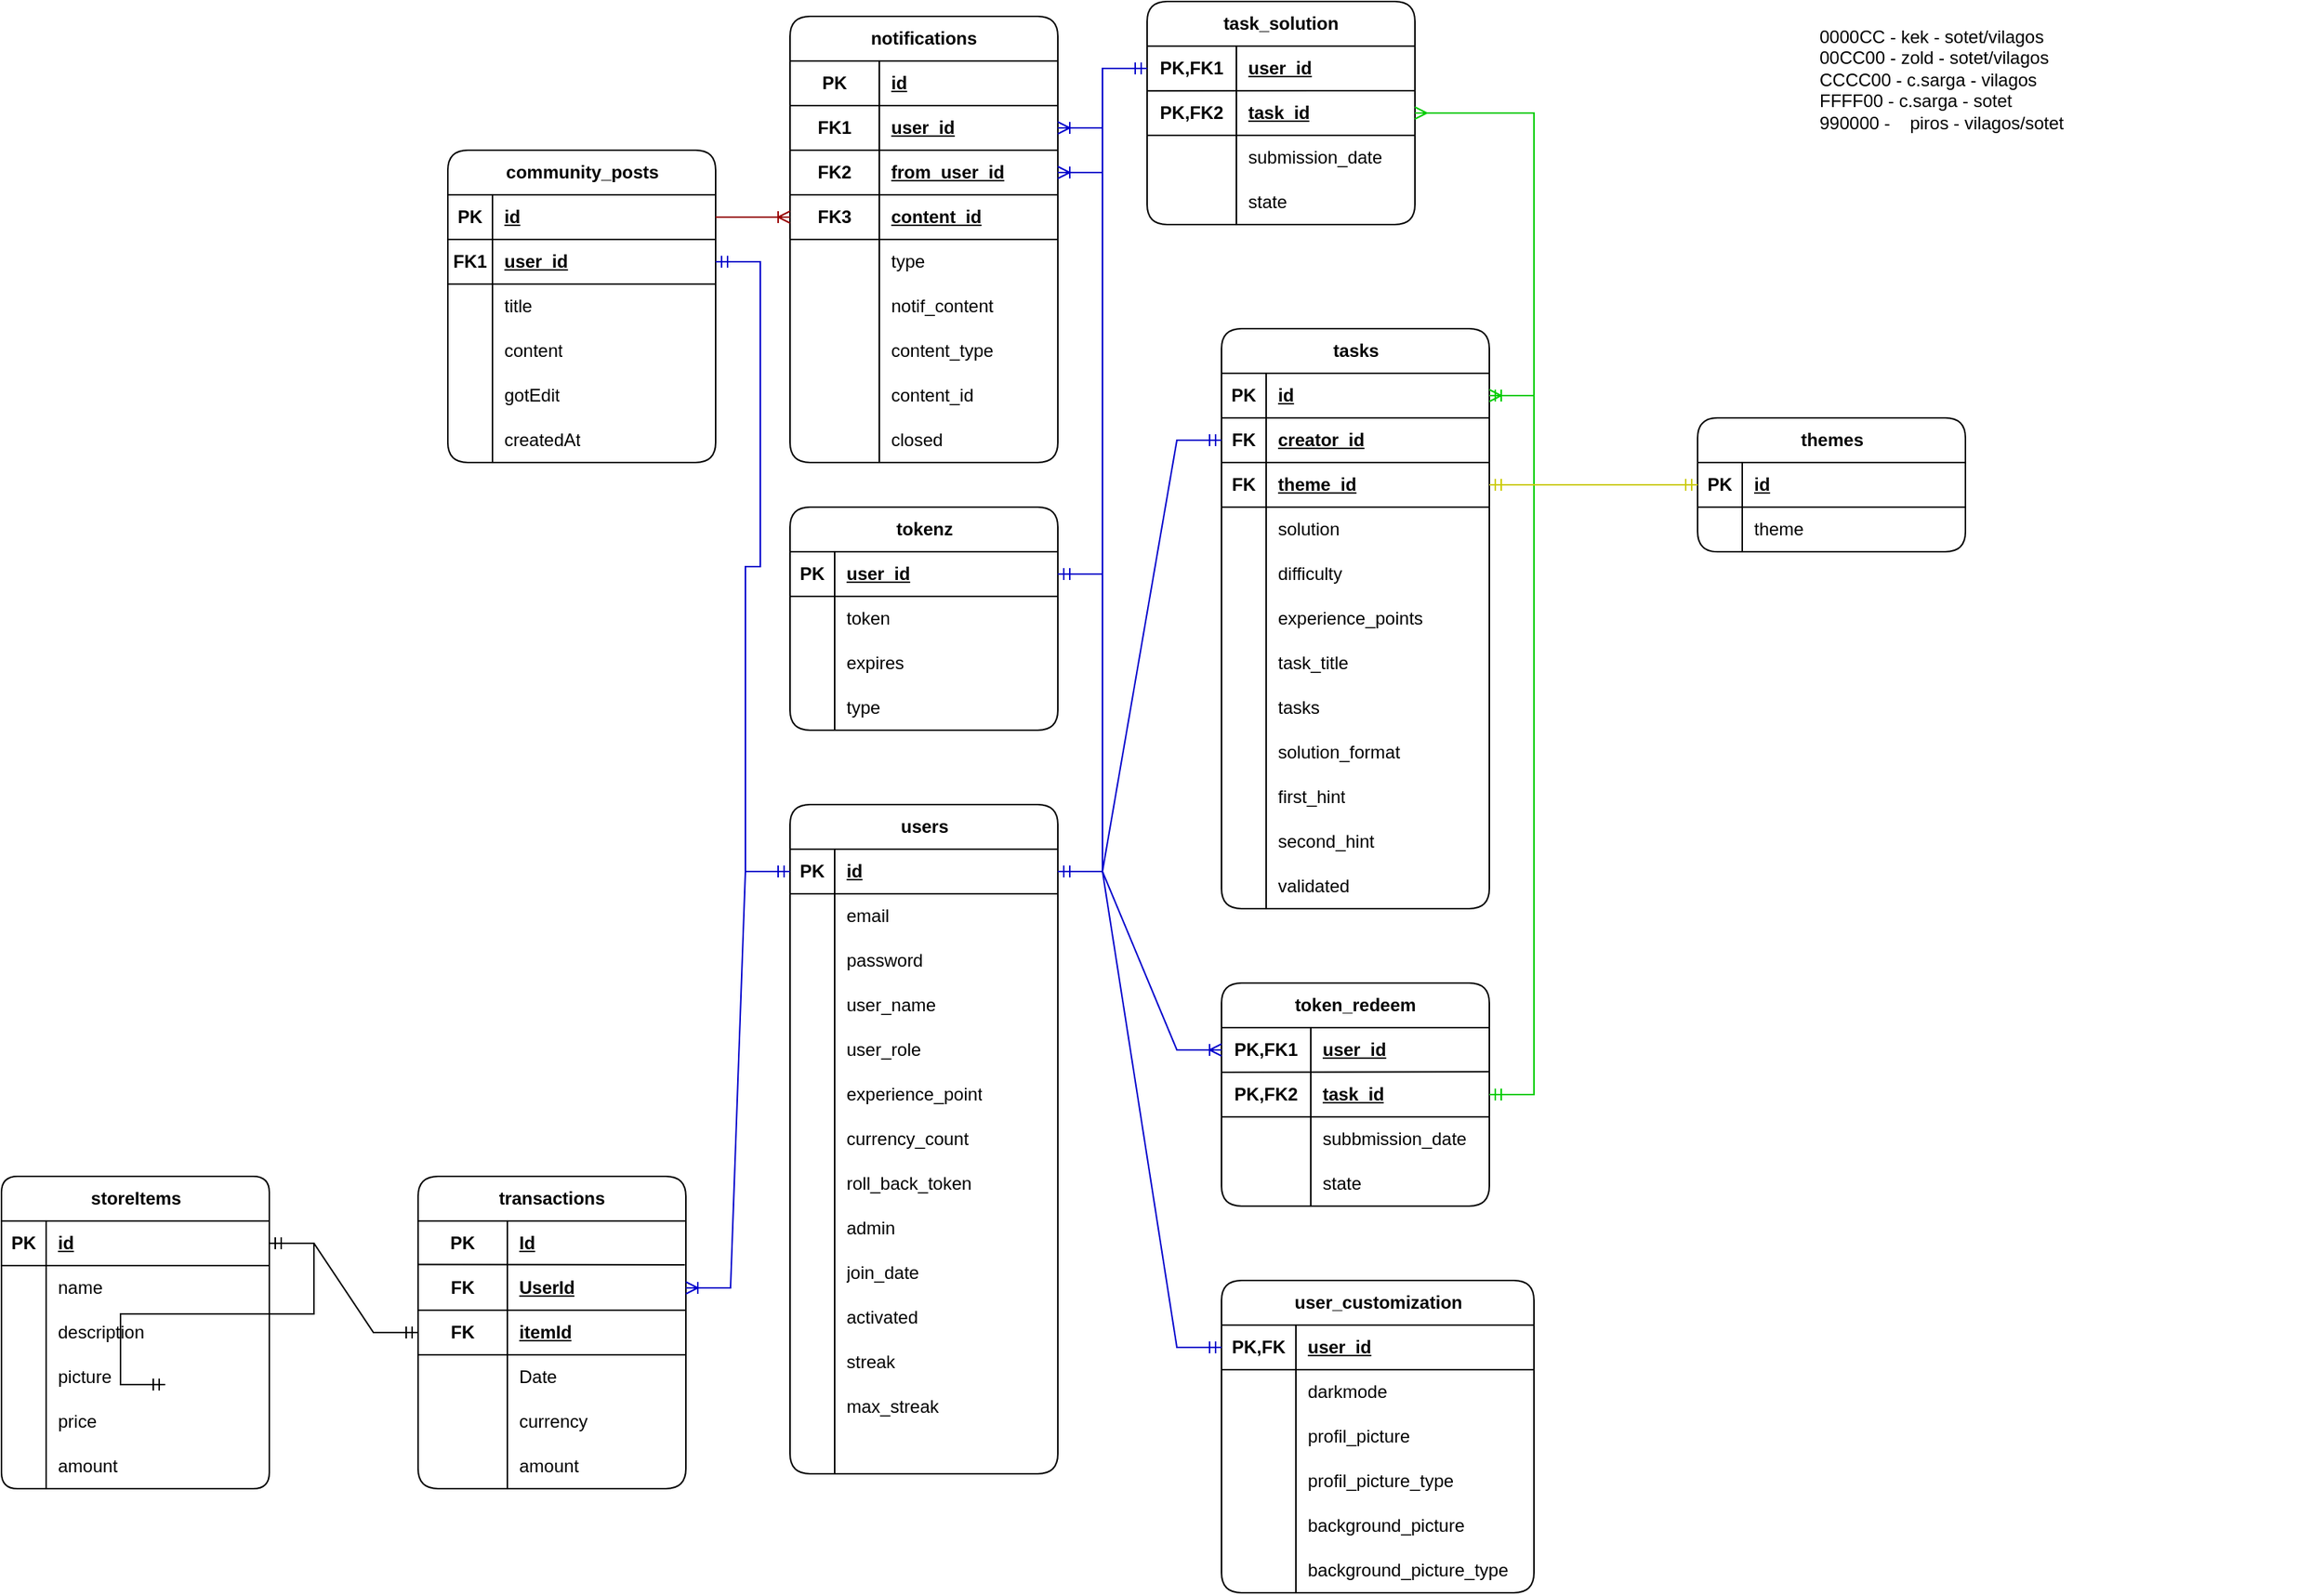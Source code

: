 <mxfile version="26.1.3">
  <diagram name="1 oldal" id="e9yA3d2W_bSYxeXp6wAZ">
    <mxGraphModel dx="4990" dy="1300" grid="1" gridSize="10" guides="1" tooltips="1" connect="1" arrows="1" fold="1" page="1" pageScale="1" pageWidth="2600" pageHeight="2600" math="0" shadow="0">
      <root>
        <mxCell id="0" />
        <mxCell id="1" parent="0" />
        <mxCell id="A3S2AOkPveVyQOWsRvx6-29" value="users" style="shape=table;startSize=30;container=1;collapsible=1;childLayout=tableLayout;fixedRows=1;rowLines=0;fontStyle=1;align=center;resizeLast=1;html=1;rounded=1;" vertex="1" parent="1">
          <mxGeometry x="-1340" y="640" width="180" height="450" as="geometry" />
        </mxCell>
        <mxCell id="A3S2AOkPveVyQOWsRvx6-30" value="" style="shape=tableRow;horizontal=0;startSize=0;swimlaneHead=0;swimlaneBody=0;fillColor=none;collapsible=0;dropTarget=0;points=[[0,0.5],[1,0.5]];portConstraint=eastwest;top=0;left=0;right=0;bottom=1;" vertex="1" parent="A3S2AOkPveVyQOWsRvx6-29">
          <mxGeometry y="30" width="180" height="30" as="geometry" />
        </mxCell>
        <mxCell id="A3S2AOkPveVyQOWsRvx6-31" value="PK" style="shape=partialRectangle;connectable=0;fillColor=none;top=0;left=0;bottom=0;right=0;fontStyle=1;overflow=hidden;whiteSpace=wrap;html=1;" vertex="1" parent="A3S2AOkPveVyQOWsRvx6-30">
          <mxGeometry width="30" height="30" as="geometry">
            <mxRectangle width="30" height="30" as="alternateBounds" />
          </mxGeometry>
        </mxCell>
        <mxCell id="A3S2AOkPveVyQOWsRvx6-32" value="id" style="shape=partialRectangle;connectable=0;fillColor=none;top=0;left=0;bottom=0;right=0;align=left;spacingLeft=6;fontStyle=5;overflow=hidden;whiteSpace=wrap;html=1;" vertex="1" parent="A3S2AOkPveVyQOWsRvx6-30">
          <mxGeometry x="30" width="150" height="30" as="geometry">
            <mxRectangle width="150" height="30" as="alternateBounds" />
          </mxGeometry>
        </mxCell>
        <mxCell id="A3S2AOkPveVyQOWsRvx6-33" value="" style="shape=tableRow;horizontal=0;startSize=0;swimlaneHead=0;swimlaneBody=0;fillColor=none;collapsible=0;dropTarget=0;points=[[0,0.5],[1,0.5]];portConstraint=eastwest;top=0;left=0;right=0;bottom=0;" vertex="1" parent="A3S2AOkPveVyQOWsRvx6-29">
          <mxGeometry y="60" width="180" height="30" as="geometry" />
        </mxCell>
        <mxCell id="A3S2AOkPveVyQOWsRvx6-34" value="" style="shape=partialRectangle;connectable=0;fillColor=none;top=0;left=0;bottom=0;right=0;editable=1;overflow=hidden;whiteSpace=wrap;html=1;" vertex="1" parent="A3S2AOkPveVyQOWsRvx6-33">
          <mxGeometry width="30" height="30" as="geometry">
            <mxRectangle width="30" height="30" as="alternateBounds" />
          </mxGeometry>
        </mxCell>
        <mxCell id="A3S2AOkPveVyQOWsRvx6-35" value="email" style="shape=partialRectangle;connectable=0;fillColor=none;top=0;left=0;bottom=0;right=0;align=left;spacingLeft=6;overflow=hidden;whiteSpace=wrap;html=1;" vertex="1" parent="A3S2AOkPveVyQOWsRvx6-33">
          <mxGeometry x="30" width="150" height="30" as="geometry">
            <mxRectangle width="150" height="30" as="alternateBounds" />
          </mxGeometry>
        </mxCell>
        <mxCell id="A3S2AOkPveVyQOWsRvx6-36" value="" style="shape=tableRow;horizontal=0;startSize=0;swimlaneHead=0;swimlaneBody=0;fillColor=none;collapsible=0;dropTarget=0;points=[[0,0.5],[1,0.5]];portConstraint=eastwest;top=0;left=0;right=0;bottom=0;" vertex="1" parent="A3S2AOkPveVyQOWsRvx6-29">
          <mxGeometry y="90" width="180" height="30" as="geometry" />
        </mxCell>
        <mxCell id="A3S2AOkPveVyQOWsRvx6-37" value="" style="shape=partialRectangle;connectable=0;fillColor=none;top=0;left=0;bottom=0;right=0;editable=1;overflow=hidden;whiteSpace=wrap;html=1;" vertex="1" parent="A3S2AOkPveVyQOWsRvx6-36">
          <mxGeometry width="30" height="30" as="geometry">
            <mxRectangle width="30" height="30" as="alternateBounds" />
          </mxGeometry>
        </mxCell>
        <mxCell id="A3S2AOkPveVyQOWsRvx6-38" value="password" style="shape=partialRectangle;connectable=0;fillColor=none;top=0;left=0;bottom=0;right=0;align=left;spacingLeft=6;overflow=hidden;whiteSpace=wrap;html=1;" vertex="1" parent="A3S2AOkPveVyQOWsRvx6-36">
          <mxGeometry x="30" width="150" height="30" as="geometry">
            <mxRectangle width="150" height="30" as="alternateBounds" />
          </mxGeometry>
        </mxCell>
        <mxCell id="A3S2AOkPveVyQOWsRvx6-39" value="" style="shape=tableRow;horizontal=0;startSize=0;swimlaneHead=0;swimlaneBody=0;fillColor=none;collapsible=0;dropTarget=0;points=[[0,0.5],[1,0.5]];portConstraint=eastwest;top=0;left=0;right=0;bottom=0;" vertex="1" parent="A3S2AOkPveVyQOWsRvx6-29">
          <mxGeometry y="120" width="180" height="30" as="geometry" />
        </mxCell>
        <mxCell id="A3S2AOkPveVyQOWsRvx6-40" value="" style="shape=partialRectangle;connectable=0;fillColor=none;top=0;left=0;bottom=0;right=0;editable=1;overflow=hidden;whiteSpace=wrap;html=1;" vertex="1" parent="A3S2AOkPveVyQOWsRvx6-39">
          <mxGeometry width="30" height="30" as="geometry">
            <mxRectangle width="30" height="30" as="alternateBounds" />
          </mxGeometry>
        </mxCell>
        <mxCell id="A3S2AOkPveVyQOWsRvx6-41" value="user_name" style="shape=partialRectangle;connectable=0;fillColor=none;top=0;left=0;bottom=0;right=0;align=left;spacingLeft=6;overflow=hidden;whiteSpace=wrap;html=1;" vertex="1" parent="A3S2AOkPveVyQOWsRvx6-39">
          <mxGeometry x="30" width="150" height="30" as="geometry">
            <mxRectangle width="150" height="30" as="alternateBounds" />
          </mxGeometry>
        </mxCell>
        <mxCell id="A3S2AOkPveVyQOWsRvx6-69" style="shape=tableRow;horizontal=0;startSize=0;swimlaneHead=0;swimlaneBody=0;fillColor=none;collapsible=0;dropTarget=0;points=[[0,0.5],[1,0.5]];portConstraint=eastwest;top=0;left=0;right=0;bottom=0;" vertex="1" parent="A3S2AOkPveVyQOWsRvx6-29">
          <mxGeometry y="150" width="180" height="30" as="geometry" />
        </mxCell>
        <mxCell id="A3S2AOkPveVyQOWsRvx6-70" style="shape=partialRectangle;connectable=0;fillColor=none;top=0;left=0;bottom=0;right=0;editable=1;overflow=hidden;whiteSpace=wrap;html=1;" vertex="1" parent="A3S2AOkPveVyQOWsRvx6-69">
          <mxGeometry width="30" height="30" as="geometry">
            <mxRectangle width="30" height="30" as="alternateBounds" />
          </mxGeometry>
        </mxCell>
        <mxCell id="A3S2AOkPveVyQOWsRvx6-71" value="user_role" style="shape=partialRectangle;connectable=0;fillColor=none;top=0;left=0;bottom=0;right=0;align=left;spacingLeft=6;overflow=hidden;whiteSpace=wrap;html=1;" vertex="1" parent="A3S2AOkPveVyQOWsRvx6-69">
          <mxGeometry x="30" width="150" height="30" as="geometry">
            <mxRectangle width="150" height="30" as="alternateBounds" />
          </mxGeometry>
        </mxCell>
        <mxCell id="A3S2AOkPveVyQOWsRvx6-72" style="shape=tableRow;horizontal=0;startSize=0;swimlaneHead=0;swimlaneBody=0;fillColor=none;collapsible=0;dropTarget=0;points=[[0,0.5],[1,0.5]];portConstraint=eastwest;top=0;left=0;right=0;bottom=0;" vertex="1" parent="A3S2AOkPveVyQOWsRvx6-29">
          <mxGeometry y="180" width="180" height="30" as="geometry" />
        </mxCell>
        <mxCell id="A3S2AOkPveVyQOWsRvx6-73" style="shape=partialRectangle;connectable=0;fillColor=none;top=0;left=0;bottom=0;right=0;editable=1;overflow=hidden;whiteSpace=wrap;html=1;" vertex="1" parent="A3S2AOkPveVyQOWsRvx6-72">
          <mxGeometry width="30" height="30" as="geometry">
            <mxRectangle width="30" height="30" as="alternateBounds" />
          </mxGeometry>
        </mxCell>
        <mxCell id="A3S2AOkPveVyQOWsRvx6-74" value="experience_point" style="shape=partialRectangle;connectable=0;fillColor=none;top=0;left=0;bottom=0;right=0;align=left;spacingLeft=6;overflow=hidden;whiteSpace=wrap;html=1;" vertex="1" parent="A3S2AOkPveVyQOWsRvx6-72">
          <mxGeometry x="30" width="150" height="30" as="geometry">
            <mxRectangle width="150" height="30" as="alternateBounds" />
          </mxGeometry>
        </mxCell>
        <mxCell id="A3S2AOkPveVyQOWsRvx6-75" style="shape=tableRow;horizontal=0;startSize=0;swimlaneHead=0;swimlaneBody=0;fillColor=none;collapsible=0;dropTarget=0;points=[[0,0.5],[1,0.5]];portConstraint=eastwest;top=0;left=0;right=0;bottom=0;" vertex="1" parent="A3S2AOkPveVyQOWsRvx6-29">
          <mxGeometry y="210" width="180" height="30" as="geometry" />
        </mxCell>
        <mxCell id="A3S2AOkPveVyQOWsRvx6-76" style="shape=partialRectangle;connectable=0;fillColor=none;top=0;left=0;bottom=0;right=0;editable=1;overflow=hidden;whiteSpace=wrap;html=1;" vertex="1" parent="A3S2AOkPveVyQOWsRvx6-75">
          <mxGeometry width="30" height="30" as="geometry">
            <mxRectangle width="30" height="30" as="alternateBounds" />
          </mxGeometry>
        </mxCell>
        <mxCell id="A3S2AOkPveVyQOWsRvx6-77" value="currency_count" style="shape=partialRectangle;connectable=0;fillColor=none;top=0;left=0;bottom=0;right=0;align=left;spacingLeft=6;overflow=hidden;whiteSpace=wrap;html=1;" vertex="1" parent="A3S2AOkPveVyQOWsRvx6-75">
          <mxGeometry x="30" width="150" height="30" as="geometry">
            <mxRectangle width="150" height="30" as="alternateBounds" />
          </mxGeometry>
        </mxCell>
        <mxCell id="A3S2AOkPveVyQOWsRvx6-78" style="shape=tableRow;horizontal=0;startSize=0;swimlaneHead=0;swimlaneBody=0;fillColor=none;collapsible=0;dropTarget=0;points=[[0,0.5],[1,0.5]];portConstraint=eastwest;top=0;left=0;right=0;bottom=0;" vertex="1" parent="A3S2AOkPveVyQOWsRvx6-29">
          <mxGeometry y="240" width="180" height="30" as="geometry" />
        </mxCell>
        <mxCell id="A3S2AOkPveVyQOWsRvx6-79" style="shape=partialRectangle;connectable=0;fillColor=none;top=0;left=0;bottom=0;right=0;editable=1;overflow=hidden;whiteSpace=wrap;html=1;" vertex="1" parent="A3S2AOkPveVyQOWsRvx6-78">
          <mxGeometry width="30" height="30" as="geometry">
            <mxRectangle width="30" height="30" as="alternateBounds" />
          </mxGeometry>
        </mxCell>
        <mxCell id="A3S2AOkPveVyQOWsRvx6-80" value="roll_back_token" style="shape=partialRectangle;connectable=0;fillColor=none;top=0;left=0;bottom=0;right=0;align=left;spacingLeft=6;overflow=hidden;whiteSpace=wrap;html=1;" vertex="1" parent="A3S2AOkPveVyQOWsRvx6-78">
          <mxGeometry x="30" width="150" height="30" as="geometry">
            <mxRectangle width="150" height="30" as="alternateBounds" />
          </mxGeometry>
        </mxCell>
        <mxCell id="A3S2AOkPveVyQOWsRvx6-81" style="shape=tableRow;horizontal=0;startSize=0;swimlaneHead=0;swimlaneBody=0;fillColor=none;collapsible=0;dropTarget=0;points=[[0,0.5],[1,0.5]];portConstraint=eastwest;top=0;left=0;right=0;bottom=0;" vertex="1" parent="A3S2AOkPveVyQOWsRvx6-29">
          <mxGeometry y="270" width="180" height="30" as="geometry" />
        </mxCell>
        <mxCell id="A3S2AOkPveVyQOWsRvx6-82" style="shape=partialRectangle;connectable=0;fillColor=none;top=0;left=0;bottom=0;right=0;editable=1;overflow=hidden;whiteSpace=wrap;html=1;" vertex="1" parent="A3S2AOkPveVyQOWsRvx6-81">
          <mxGeometry width="30" height="30" as="geometry">
            <mxRectangle width="30" height="30" as="alternateBounds" />
          </mxGeometry>
        </mxCell>
        <mxCell id="A3S2AOkPveVyQOWsRvx6-83" value="admin" style="shape=partialRectangle;connectable=0;fillColor=none;top=0;left=0;bottom=0;right=0;align=left;spacingLeft=6;overflow=hidden;whiteSpace=wrap;html=1;" vertex="1" parent="A3S2AOkPveVyQOWsRvx6-81">
          <mxGeometry x="30" width="150" height="30" as="geometry">
            <mxRectangle width="150" height="30" as="alternateBounds" />
          </mxGeometry>
        </mxCell>
        <mxCell id="A3S2AOkPveVyQOWsRvx6-84" style="shape=tableRow;horizontal=0;startSize=0;swimlaneHead=0;swimlaneBody=0;fillColor=none;collapsible=0;dropTarget=0;points=[[0,0.5],[1,0.5]];portConstraint=eastwest;top=0;left=0;right=0;bottom=0;" vertex="1" parent="A3S2AOkPveVyQOWsRvx6-29">
          <mxGeometry y="300" width="180" height="30" as="geometry" />
        </mxCell>
        <mxCell id="A3S2AOkPveVyQOWsRvx6-85" style="shape=partialRectangle;connectable=0;fillColor=none;top=0;left=0;bottom=0;right=0;editable=1;overflow=hidden;whiteSpace=wrap;html=1;" vertex="1" parent="A3S2AOkPveVyQOWsRvx6-84">
          <mxGeometry width="30" height="30" as="geometry">
            <mxRectangle width="30" height="30" as="alternateBounds" />
          </mxGeometry>
        </mxCell>
        <mxCell id="A3S2AOkPveVyQOWsRvx6-86" value="join_date" style="shape=partialRectangle;connectable=0;fillColor=none;top=0;left=0;bottom=0;right=0;align=left;spacingLeft=6;overflow=hidden;whiteSpace=wrap;html=1;" vertex="1" parent="A3S2AOkPveVyQOWsRvx6-84">
          <mxGeometry x="30" width="150" height="30" as="geometry">
            <mxRectangle width="150" height="30" as="alternateBounds" />
          </mxGeometry>
        </mxCell>
        <mxCell id="A3S2AOkPveVyQOWsRvx6-87" style="shape=tableRow;horizontal=0;startSize=0;swimlaneHead=0;swimlaneBody=0;fillColor=none;collapsible=0;dropTarget=0;points=[[0,0.5],[1,0.5]];portConstraint=eastwest;top=0;left=0;right=0;bottom=0;" vertex="1" parent="A3S2AOkPveVyQOWsRvx6-29">
          <mxGeometry y="330" width="180" height="30" as="geometry" />
        </mxCell>
        <mxCell id="A3S2AOkPveVyQOWsRvx6-88" style="shape=partialRectangle;connectable=0;fillColor=none;top=0;left=0;bottom=0;right=0;editable=1;overflow=hidden;whiteSpace=wrap;html=1;" vertex="1" parent="A3S2AOkPveVyQOWsRvx6-87">
          <mxGeometry width="30" height="30" as="geometry">
            <mxRectangle width="30" height="30" as="alternateBounds" />
          </mxGeometry>
        </mxCell>
        <mxCell id="A3S2AOkPveVyQOWsRvx6-89" value="activated" style="shape=partialRectangle;connectable=0;fillColor=none;top=0;left=0;bottom=0;right=0;align=left;spacingLeft=6;overflow=hidden;whiteSpace=wrap;html=1;" vertex="1" parent="A3S2AOkPveVyQOWsRvx6-87">
          <mxGeometry x="30" width="150" height="30" as="geometry">
            <mxRectangle width="150" height="30" as="alternateBounds" />
          </mxGeometry>
        </mxCell>
        <mxCell id="A3S2AOkPveVyQOWsRvx6-90" style="shape=tableRow;horizontal=0;startSize=0;swimlaneHead=0;swimlaneBody=0;fillColor=none;collapsible=0;dropTarget=0;points=[[0,0.5],[1,0.5]];portConstraint=eastwest;top=0;left=0;right=0;bottom=0;" vertex="1" parent="A3S2AOkPveVyQOWsRvx6-29">
          <mxGeometry y="360" width="180" height="30" as="geometry" />
        </mxCell>
        <mxCell id="A3S2AOkPveVyQOWsRvx6-91" style="shape=partialRectangle;connectable=0;fillColor=none;top=0;left=0;bottom=0;right=0;editable=1;overflow=hidden;whiteSpace=wrap;html=1;" vertex="1" parent="A3S2AOkPveVyQOWsRvx6-90">
          <mxGeometry width="30" height="30" as="geometry">
            <mxRectangle width="30" height="30" as="alternateBounds" />
          </mxGeometry>
        </mxCell>
        <mxCell id="A3S2AOkPveVyQOWsRvx6-92" value="streak" style="shape=partialRectangle;connectable=0;fillColor=none;top=0;left=0;bottom=0;right=0;align=left;spacingLeft=6;overflow=hidden;whiteSpace=wrap;html=1;" vertex="1" parent="A3S2AOkPveVyQOWsRvx6-90">
          <mxGeometry x="30" width="150" height="30" as="geometry">
            <mxRectangle width="150" height="30" as="alternateBounds" />
          </mxGeometry>
        </mxCell>
        <mxCell id="A3S2AOkPveVyQOWsRvx6-93" style="shape=tableRow;horizontal=0;startSize=0;swimlaneHead=0;swimlaneBody=0;fillColor=none;collapsible=0;dropTarget=0;points=[[0,0.5],[1,0.5]];portConstraint=eastwest;top=0;left=0;right=0;bottom=0;" vertex="1" parent="A3S2AOkPveVyQOWsRvx6-29">
          <mxGeometry y="390" width="180" height="30" as="geometry" />
        </mxCell>
        <mxCell id="A3S2AOkPveVyQOWsRvx6-94" style="shape=partialRectangle;connectable=0;fillColor=none;top=0;left=0;bottom=0;right=0;editable=1;overflow=hidden;whiteSpace=wrap;html=1;" vertex="1" parent="A3S2AOkPveVyQOWsRvx6-93">
          <mxGeometry width="30" height="30" as="geometry">
            <mxRectangle width="30" height="30" as="alternateBounds" />
          </mxGeometry>
        </mxCell>
        <mxCell id="A3S2AOkPveVyQOWsRvx6-95" value="max_streak" style="shape=partialRectangle;connectable=0;fillColor=none;top=0;left=0;bottom=0;right=0;align=left;spacingLeft=6;overflow=hidden;whiteSpace=wrap;html=1;" vertex="1" parent="A3S2AOkPveVyQOWsRvx6-93">
          <mxGeometry x="30" width="150" height="30" as="geometry">
            <mxRectangle width="150" height="30" as="alternateBounds" />
          </mxGeometry>
        </mxCell>
        <mxCell id="A3S2AOkPveVyQOWsRvx6-210" style="shape=tableRow;horizontal=0;startSize=0;swimlaneHead=0;swimlaneBody=0;fillColor=none;collapsible=0;dropTarget=0;points=[[0,0.5],[1,0.5]];portConstraint=eastwest;top=0;left=0;right=0;bottom=0;" vertex="1" parent="A3S2AOkPveVyQOWsRvx6-29">
          <mxGeometry y="420" width="180" height="30" as="geometry" />
        </mxCell>
        <mxCell id="A3S2AOkPveVyQOWsRvx6-211" style="shape=partialRectangle;connectable=0;fillColor=none;top=0;left=0;bottom=0;right=0;editable=1;overflow=hidden;whiteSpace=wrap;html=1;" vertex="1" parent="A3S2AOkPveVyQOWsRvx6-210">
          <mxGeometry width="30" height="30" as="geometry">
            <mxRectangle width="30" height="30" as="alternateBounds" />
          </mxGeometry>
        </mxCell>
        <mxCell id="A3S2AOkPveVyQOWsRvx6-212" style="shape=partialRectangle;connectable=0;fillColor=none;top=0;left=0;bottom=0;right=0;align=left;spacingLeft=6;overflow=hidden;whiteSpace=wrap;html=1;" vertex="1" parent="A3S2AOkPveVyQOWsRvx6-210">
          <mxGeometry x="30" width="150" height="30" as="geometry">
            <mxRectangle width="150" height="30" as="alternateBounds" />
          </mxGeometry>
        </mxCell>
        <mxCell id="A3S2AOkPveVyQOWsRvx6-96" value="user_customization" style="shape=table;startSize=30;container=1;collapsible=1;childLayout=tableLayout;fixedRows=1;rowLines=0;fontStyle=1;align=center;resizeLast=1;html=1;rounded=1;" vertex="1" parent="1">
          <mxGeometry x="-1050" y="960" width="210" height="210" as="geometry" />
        </mxCell>
        <mxCell id="A3S2AOkPveVyQOWsRvx6-97" value="" style="shape=tableRow;horizontal=0;startSize=0;swimlaneHead=0;swimlaneBody=0;fillColor=none;collapsible=0;dropTarget=0;points=[[0,0.5],[1,0.5]];portConstraint=eastwest;top=0;left=0;right=0;bottom=1;" vertex="1" parent="A3S2AOkPveVyQOWsRvx6-96">
          <mxGeometry y="30" width="210" height="30" as="geometry" />
        </mxCell>
        <mxCell id="A3S2AOkPveVyQOWsRvx6-98" value="PK,FK" style="shape=partialRectangle;connectable=0;fillColor=none;top=0;left=0;bottom=0;right=0;fontStyle=1;overflow=hidden;whiteSpace=wrap;html=1;" vertex="1" parent="A3S2AOkPveVyQOWsRvx6-97">
          <mxGeometry width="50" height="30" as="geometry">
            <mxRectangle width="50" height="30" as="alternateBounds" />
          </mxGeometry>
        </mxCell>
        <mxCell id="A3S2AOkPveVyQOWsRvx6-99" value="user_id" style="shape=partialRectangle;connectable=0;fillColor=none;top=0;left=0;bottom=0;right=0;align=left;spacingLeft=6;fontStyle=5;overflow=hidden;whiteSpace=wrap;html=1;" vertex="1" parent="A3S2AOkPveVyQOWsRvx6-97">
          <mxGeometry x="50" width="160" height="30" as="geometry">
            <mxRectangle width="160" height="30" as="alternateBounds" />
          </mxGeometry>
        </mxCell>
        <mxCell id="A3S2AOkPveVyQOWsRvx6-100" value="" style="shape=tableRow;horizontal=0;startSize=0;swimlaneHead=0;swimlaneBody=0;fillColor=none;collapsible=0;dropTarget=0;points=[[0,0.5],[1,0.5]];portConstraint=eastwest;top=0;left=0;right=0;bottom=0;" vertex="1" parent="A3S2AOkPveVyQOWsRvx6-96">
          <mxGeometry y="60" width="210" height="30" as="geometry" />
        </mxCell>
        <mxCell id="A3S2AOkPveVyQOWsRvx6-101" value="" style="shape=partialRectangle;connectable=0;fillColor=none;top=0;left=0;bottom=0;right=0;editable=1;overflow=hidden;whiteSpace=wrap;html=1;" vertex="1" parent="A3S2AOkPveVyQOWsRvx6-100">
          <mxGeometry width="50" height="30" as="geometry">
            <mxRectangle width="50" height="30" as="alternateBounds" />
          </mxGeometry>
        </mxCell>
        <mxCell id="A3S2AOkPveVyQOWsRvx6-102" value="darkmode" style="shape=partialRectangle;connectable=0;fillColor=none;top=0;left=0;bottom=0;right=0;align=left;spacingLeft=6;overflow=hidden;whiteSpace=wrap;html=1;" vertex="1" parent="A3S2AOkPveVyQOWsRvx6-100">
          <mxGeometry x="50" width="160" height="30" as="geometry">
            <mxRectangle width="160" height="30" as="alternateBounds" />
          </mxGeometry>
        </mxCell>
        <mxCell id="A3S2AOkPveVyQOWsRvx6-103" value="" style="shape=tableRow;horizontal=0;startSize=0;swimlaneHead=0;swimlaneBody=0;fillColor=none;collapsible=0;dropTarget=0;points=[[0,0.5],[1,0.5]];portConstraint=eastwest;top=0;left=0;right=0;bottom=0;" vertex="1" parent="A3S2AOkPveVyQOWsRvx6-96">
          <mxGeometry y="90" width="210" height="30" as="geometry" />
        </mxCell>
        <mxCell id="A3S2AOkPveVyQOWsRvx6-104" value="" style="shape=partialRectangle;connectable=0;fillColor=none;top=0;left=0;bottom=0;right=0;editable=1;overflow=hidden;whiteSpace=wrap;html=1;" vertex="1" parent="A3S2AOkPveVyQOWsRvx6-103">
          <mxGeometry width="50" height="30" as="geometry">
            <mxRectangle width="50" height="30" as="alternateBounds" />
          </mxGeometry>
        </mxCell>
        <mxCell id="A3S2AOkPveVyQOWsRvx6-105" value="profil_picture" style="shape=partialRectangle;connectable=0;fillColor=none;top=0;left=0;bottom=0;right=0;align=left;spacingLeft=6;overflow=hidden;whiteSpace=wrap;html=1;" vertex="1" parent="A3S2AOkPveVyQOWsRvx6-103">
          <mxGeometry x="50" width="160" height="30" as="geometry">
            <mxRectangle width="160" height="30" as="alternateBounds" />
          </mxGeometry>
        </mxCell>
        <mxCell id="A3S2AOkPveVyQOWsRvx6-106" value="" style="shape=tableRow;horizontal=0;startSize=0;swimlaneHead=0;swimlaneBody=0;fillColor=none;collapsible=0;dropTarget=0;points=[[0,0.5],[1,0.5]];portConstraint=eastwest;top=0;left=0;right=0;bottom=0;" vertex="1" parent="A3S2AOkPveVyQOWsRvx6-96">
          <mxGeometry y="120" width="210" height="30" as="geometry" />
        </mxCell>
        <mxCell id="A3S2AOkPveVyQOWsRvx6-107" value="" style="shape=partialRectangle;connectable=0;fillColor=none;top=0;left=0;bottom=0;right=0;editable=1;overflow=hidden;whiteSpace=wrap;html=1;" vertex="1" parent="A3S2AOkPveVyQOWsRvx6-106">
          <mxGeometry width="50" height="30" as="geometry">
            <mxRectangle width="50" height="30" as="alternateBounds" />
          </mxGeometry>
        </mxCell>
        <mxCell id="A3S2AOkPveVyQOWsRvx6-108" value="profil_picture_type" style="shape=partialRectangle;connectable=0;fillColor=none;top=0;left=0;bottom=0;right=0;align=left;spacingLeft=6;overflow=hidden;whiteSpace=wrap;html=1;" vertex="1" parent="A3S2AOkPveVyQOWsRvx6-106">
          <mxGeometry x="50" width="160" height="30" as="geometry">
            <mxRectangle width="160" height="30" as="alternateBounds" />
          </mxGeometry>
        </mxCell>
        <mxCell id="A3S2AOkPveVyQOWsRvx6-112" style="shape=tableRow;horizontal=0;startSize=0;swimlaneHead=0;swimlaneBody=0;fillColor=none;collapsible=0;dropTarget=0;points=[[0,0.5],[1,0.5]];portConstraint=eastwest;top=0;left=0;right=0;bottom=0;" vertex="1" parent="A3S2AOkPveVyQOWsRvx6-96">
          <mxGeometry y="150" width="210" height="30" as="geometry" />
        </mxCell>
        <mxCell id="A3S2AOkPveVyQOWsRvx6-113" style="shape=partialRectangle;connectable=0;fillColor=none;top=0;left=0;bottom=0;right=0;editable=1;overflow=hidden;whiteSpace=wrap;html=1;" vertex="1" parent="A3S2AOkPveVyQOWsRvx6-112">
          <mxGeometry width="50" height="30" as="geometry">
            <mxRectangle width="50" height="30" as="alternateBounds" />
          </mxGeometry>
        </mxCell>
        <mxCell id="A3S2AOkPveVyQOWsRvx6-114" value="background_picture" style="shape=partialRectangle;connectable=0;fillColor=none;top=0;left=0;bottom=0;right=0;align=left;spacingLeft=6;overflow=hidden;whiteSpace=wrap;html=1;" vertex="1" parent="A3S2AOkPveVyQOWsRvx6-112">
          <mxGeometry x="50" width="160" height="30" as="geometry">
            <mxRectangle width="160" height="30" as="alternateBounds" />
          </mxGeometry>
        </mxCell>
        <mxCell id="A3S2AOkPveVyQOWsRvx6-115" style="shape=tableRow;horizontal=0;startSize=0;swimlaneHead=0;swimlaneBody=0;fillColor=none;collapsible=0;dropTarget=0;points=[[0,0.5],[1,0.5]];portConstraint=eastwest;top=0;left=0;right=0;bottom=0;" vertex="1" parent="A3S2AOkPveVyQOWsRvx6-96">
          <mxGeometry y="180" width="210" height="30" as="geometry" />
        </mxCell>
        <mxCell id="A3S2AOkPveVyQOWsRvx6-116" style="shape=partialRectangle;connectable=0;fillColor=none;top=0;left=0;bottom=0;right=0;editable=1;overflow=hidden;whiteSpace=wrap;html=1;" vertex="1" parent="A3S2AOkPveVyQOWsRvx6-115">
          <mxGeometry width="50" height="30" as="geometry">
            <mxRectangle width="50" height="30" as="alternateBounds" />
          </mxGeometry>
        </mxCell>
        <mxCell id="A3S2AOkPveVyQOWsRvx6-117" value="background_picture_type" style="shape=partialRectangle;connectable=0;fillColor=none;top=0;left=0;bottom=0;right=0;align=left;spacingLeft=6;overflow=hidden;whiteSpace=wrap;html=1;" vertex="1" parent="A3S2AOkPveVyQOWsRvx6-115">
          <mxGeometry x="50" width="160" height="30" as="geometry">
            <mxRectangle width="160" height="30" as="alternateBounds" />
          </mxGeometry>
        </mxCell>
        <mxCell id="A3S2AOkPveVyQOWsRvx6-121" value="" style="edgeStyle=entityRelationEdgeStyle;fontSize=12;html=1;endArrow=ERmandOne;startArrow=ERmandOne;rounded=0;exitX=1;exitY=0.5;exitDx=0;exitDy=0;entryX=0;entryY=0.5;entryDx=0;entryDy=0;fillColor=#dae8fc;strokeColor=light-dark(#0000CC,#0000CC);" edge="1" parent="1" source="A3S2AOkPveVyQOWsRvx6-30" target="A3S2AOkPveVyQOWsRvx6-97">
          <mxGeometry width="100" height="100" relative="1" as="geometry">
            <mxPoint x="-1100" y="1090" as="sourcePoint" />
            <mxPoint x="-1000" y="990" as="targetPoint" />
            <Array as="points">
              <mxPoint x="-1050" y="990" />
            </Array>
          </mxGeometry>
        </mxCell>
        <mxCell id="A3S2AOkPveVyQOWsRvx6-122" value="tokenz" style="shape=table;startSize=30;container=1;collapsible=1;childLayout=tableLayout;fixedRows=1;rowLines=0;fontStyle=1;align=center;resizeLast=1;html=1;rounded=1;" vertex="1" parent="1">
          <mxGeometry x="-1340" y="440" width="180" height="150" as="geometry" />
        </mxCell>
        <mxCell id="A3S2AOkPveVyQOWsRvx6-123" value="" style="shape=tableRow;horizontal=0;startSize=0;swimlaneHead=0;swimlaneBody=0;fillColor=none;collapsible=0;dropTarget=0;points=[[0,0.5],[1,0.5]];portConstraint=eastwest;top=0;left=0;right=0;bottom=1;" vertex="1" parent="A3S2AOkPveVyQOWsRvx6-122">
          <mxGeometry y="30" width="180" height="30" as="geometry" />
        </mxCell>
        <mxCell id="A3S2AOkPveVyQOWsRvx6-124" value="PK" style="shape=partialRectangle;connectable=0;fillColor=none;top=0;left=0;bottom=0;right=0;fontStyle=1;overflow=hidden;whiteSpace=wrap;html=1;" vertex="1" parent="A3S2AOkPveVyQOWsRvx6-123">
          <mxGeometry width="30" height="30" as="geometry">
            <mxRectangle width="30" height="30" as="alternateBounds" />
          </mxGeometry>
        </mxCell>
        <mxCell id="A3S2AOkPveVyQOWsRvx6-125" value="user_id" style="shape=partialRectangle;connectable=0;fillColor=none;top=0;left=0;bottom=0;right=0;align=left;spacingLeft=6;fontStyle=5;overflow=hidden;whiteSpace=wrap;html=1;" vertex="1" parent="A3S2AOkPveVyQOWsRvx6-123">
          <mxGeometry x="30" width="150" height="30" as="geometry">
            <mxRectangle width="150" height="30" as="alternateBounds" />
          </mxGeometry>
        </mxCell>
        <mxCell id="A3S2AOkPveVyQOWsRvx6-126" value="" style="shape=tableRow;horizontal=0;startSize=0;swimlaneHead=0;swimlaneBody=0;fillColor=none;collapsible=0;dropTarget=0;points=[[0,0.5],[1,0.5]];portConstraint=eastwest;top=0;left=0;right=0;bottom=0;" vertex="1" parent="A3S2AOkPveVyQOWsRvx6-122">
          <mxGeometry y="60" width="180" height="30" as="geometry" />
        </mxCell>
        <mxCell id="A3S2AOkPveVyQOWsRvx6-127" value="" style="shape=partialRectangle;connectable=0;fillColor=none;top=0;left=0;bottom=0;right=0;editable=1;overflow=hidden;whiteSpace=wrap;html=1;" vertex="1" parent="A3S2AOkPveVyQOWsRvx6-126">
          <mxGeometry width="30" height="30" as="geometry">
            <mxRectangle width="30" height="30" as="alternateBounds" />
          </mxGeometry>
        </mxCell>
        <mxCell id="A3S2AOkPveVyQOWsRvx6-128" value="token" style="shape=partialRectangle;connectable=0;fillColor=none;top=0;left=0;bottom=0;right=0;align=left;spacingLeft=6;overflow=hidden;whiteSpace=wrap;html=1;" vertex="1" parent="A3S2AOkPveVyQOWsRvx6-126">
          <mxGeometry x="30" width="150" height="30" as="geometry">
            <mxRectangle width="150" height="30" as="alternateBounds" />
          </mxGeometry>
        </mxCell>
        <mxCell id="A3S2AOkPveVyQOWsRvx6-193" style="shape=tableRow;horizontal=0;startSize=0;swimlaneHead=0;swimlaneBody=0;fillColor=none;collapsible=0;dropTarget=0;points=[[0,0.5],[1,0.5]];portConstraint=eastwest;top=0;left=0;right=0;bottom=0;" vertex="1" parent="A3S2AOkPveVyQOWsRvx6-122">
          <mxGeometry y="90" width="180" height="30" as="geometry" />
        </mxCell>
        <mxCell id="A3S2AOkPveVyQOWsRvx6-194" style="shape=partialRectangle;connectable=0;fillColor=none;top=0;left=0;bottom=0;right=0;editable=1;overflow=hidden;whiteSpace=wrap;html=1;" vertex="1" parent="A3S2AOkPveVyQOWsRvx6-193">
          <mxGeometry width="30" height="30" as="geometry">
            <mxRectangle width="30" height="30" as="alternateBounds" />
          </mxGeometry>
        </mxCell>
        <mxCell id="A3S2AOkPveVyQOWsRvx6-195" value="expires" style="shape=partialRectangle;connectable=0;fillColor=none;top=0;left=0;bottom=0;right=0;align=left;spacingLeft=6;overflow=hidden;whiteSpace=wrap;html=1;" vertex="1" parent="A3S2AOkPveVyQOWsRvx6-193">
          <mxGeometry x="30" width="150" height="30" as="geometry">
            <mxRectangle width="150" height="30" as="alternateBounds" />
          </mxGeometry>
        </mxCell>
        <mxCell id="A3S2AOkPveVyQOWsRvx6-190" style="shape=tableRow;horizontal=0;startSize=0;swimlaneHead=0;swimlaneBody=0;fillColor=none;collapsible=0;dropTarget=0;points=[[0,0.5],[1,0.5]];portConstraint=eastwest;top=0;left=0;right=0;bottom=0;" vertex="1" parent="A3S2AOkPveVyQOWsRvx6-122">
          <mxGeometry y="120" width="180" height="30" as="geometry" />
        </mxCell>
        <mxCell id="A3S2AOkPveVyQOWsRvx6-191" style="shape=partialRectangle;connectable=0;fillColor=none;top=0;left=0;bottom=0;right=0;editable=1;overflow=hidden;whiteSpace=wrap;html=1;" vertex="1" parent="A3S2AOkPveVyQOWsRvx6-190">
          <mxGeometry width="30" height="30" as="geometry">
            <mxRectangle width="30" height="30" as="alternateBounds" />
          </mxGeometry>
        </mxCell>
        <mxCell id="A3S2AOkPveVyQOWsRvx6-192" value="type" style="shape=partialRectangle;connectable=0;fillColor=none;top=0;left=0;bottom=0;right=0;align=left;spacingLeft=6;overflow=hidden;whiteSpace=wrap;html=1;" vertex="1" parent="A3S2AOkPveVyQOWsRvx6-190">
          <mxGeometry x="30" width="150" height="30" as="geometry">
            <mxRectangle width="150" height="30" as="alternateBounds" />
          </mxGeometry>
        </mxCell>
        <mxCell id="A3S2AOkPveVyQOWsRvx6-135" value="transactions" style="shape=table;startSize=30;container=1;collapsible=1;childLayout=tableLayout;fixedRows=1;rowLines=0;fontStyle=1;align=center;resizeLast=1;html=1;whiteSpace=wrap;rounded=1;" vertex="1" parent="1">
          <mxGeometry x="-1590" y="890" width="180" height="210" as="geometry" />
        </mxCell>
        <mxCell id="A3S2AOkPveVyQOWsRvx6-136" value="" style="shape=tableRow;horizontal=0;startSize=0;swimlaneHead=0;swimlaneBody=0;fillColor=none;collapsible=0;dropTarget=0;points=[[0,0.5],[1,0.5]];portConstraint=eastwest;top=0;left=0;right=0;bottom=0;html=1;labelBorderColor=default;labelBackgroundColor=none;swimlaneFillColor=none;rounded=0;" vertex="1" parent="A3S2AOkPveVyQOWsRvx6-135">
          <mxGeometry y="30" width="180" height="30" as="geometry" />
        </mxCell>
        <mxCell id="A3S2AOkPveVyQOWsRvx6-137" value="PK" style="shape=partialRectangle;connectable=0;fillColor=none;top=0;left=0;bottom=0;right=0;fontStyle=1;overflow=hidden;html=1;whiteSpace=wrap;" vertex="1" parent="A3S2AOkPveVyQOWsRvx6-136">
          <mxGeometry width="60" height="30" as="geometry">
            <mxRectangle width="60" height="30" as="alternateBounds" />
          </mxGeometry>
        </mxCell>
        <mxCell id="A3S2AOkPveVyQOWsRvx6-138" value="Id" style="shape=partialRectangle;connectable=0;fillColor=none;top=0;left=0;bottom=0;right=0;align=left;spacingLeft=6;fontStyle=5;overflow=hidden;html=1;whiteSpace=wrap;" vertex="1" parent="A3S2AOkPveVyQOWsRvx6-136">
          <mxGeometry x="60" width="120" height="30" as="geometry">
            <mxRectangle width="120" height="30" as="alternateBounds" />
          </mxGeometry>
        </mxCell>
        <mxCell id="A3S2AOkPveVyQOWsRvx6-139" value="" style="shape=tableRow;horizontal=0;startSize=0;swimlaneHead=0;swimlaneBody=0;fillColor=none;collapsible=0;dropTarget=0;points=[[0,0.5],[1,0.5]];portConstraint=eastwest;top=0;left=0;right=0;bottom=1;html=1;" vertex="1" parent="A3S2AOkPveVyQOWsRvx6-135">
          <mxGeometry y="60" width="180" height="30" as="geometry" />
        </mxCell>
        <mxCell id="A3S2AOkPveVyQOWsRvx6-140" value="FK" style="shape=partialRectangle;connectable=0;fillColor=none;top=0;left=0;bottom=0;right=0;fontStyle=1;overflow=hidden;html=1;whiteSpace=wrap;" vertex="1" parent="A3S2AOkPveVyQOWsRvx6-139">
          <mxGeometry width="60" height="30" as="geometry">
            <mxRectangle width="60" height="30" as="alternateBounds" />
          </mxGeometry>
        </mxCell>
        <mxCell id="A3S2AOkPveVyQOWsRvx6-141" value="UserId" style="shape=partialRectangle;connectable=0;fillColor=none;top=0;left=0;bottom=0;right=0;align=left;spacingLeft=6;fontStyle=5;overflow=hidden;html=1;whiteSpace=wrap;" vertex="1" parent="A3S2AOkPveVyQOWsRvx6-139">
          <mxGeometry x="60" width="120" height="30" as="geometry">
            <mxRectangle width="120" height="30" as="alternateBounds" />
          </mxGeometry>
        </mxCell>
        <mxCell id="A3S2AOkPveVyQOWsRvx6-184" style="shape=tableRow;horizontal=0;startSize=0;swimlaneHead=0;swimlaneBody=0;fillColor=none;collapsible=0;dropTarget=0;points=[[0,0.5],[1,0.5]];portConstraint=eastwest;top=0;left=0;right=0;bottom=1;html=1;" vertex="1" parent="A3S2AOkPveVyQOWsRvx6-135">
          <mxGeometry y="90" width="180" height="30" as="geometry" />
        </mxCell>
        <mxCell id="A3S2AOkPveVyQOWsRvx6-185" value="FK" style="shape=partialRectangle;connectable=0;fillColor=none;top=0;left=0;bottom=0;right=0;fontStyle=1;overflow=hidden;html=1;whiteSpace=wrap;" vertex="1" parent="A3S2AOkPveVyQOWsRvx6-184">
          <mxGeometry width="60" height="30" as="geometry">
            <mxRectangle width="60" height="30" as="alternateBounds" />
          </mxGeometry>
        </mxCell>
        <mxCell id="A3S2AOkPveVyQOWsRvx6-186" value="itemId" style="shape=partialRectangle;connectable=0;fillColor=none;top=0;left=0;bottom=0;right=0;align=left;spacingLeft=6;fontStyle=5;overflow=hidden;html=1;whiteSpace=wrap;" vertex="1" parent="A3S2AOkPveVyQOWsRvx6-184">
          <mxGeometry x="60" width="120" height="30" as="geometry">
            <mxRectangle width="120" height="30" as="alternateBounds" />
          </mxGeometry>
        </mxCell>
        <mxCell id="A3S2AOkPveVyQOWsRvx6-142" value="" style="shape=tableRow;horizontal=0;startSize=0;swimlaneHead=0;swimlaneBody=0;fillColor=none;collapsible=0;dropTarget=0;points=[[0,0.5],[1,0.5]];portConstraint=eastwest;top=0;left=0;right=0;bottom=0;html=1;" vertex="1" parent="A3S2AOkPveVyQOWsRvx6-135">
          <mxGeometry y="120" width="180" height="30" as="geometry" />
        </mxCell>
        <mxCell id="A3S2AOkPveVyQOWsRvx6-143" value="" style="shape=partialRectangle;connectable=0;fillColor=none;top=0;left=0;bottom=0;right=0;editable=1;overflow=hidden;html=1;whiteSpace=wrap;" vertex="1" parent="A3S2AOkPveVyQOWsRvx6-142">
          <mxGeometry width="60" height="30" as="geometry">
            <mxRectangle width="60" height="30" as="alternateBounds" />
          </mxGeometry>
        </mxCell>
        <mxCell id="A3S2AOkPveVyQOWsRvx6-144" value="Date" style="shape=partialRectangle;connectable=0;fillColor=none;top=0;left=0;bottom=0;right=0;align=left;spacingLeft=6;overflow=hidden;html=1;whiteSpace=wrap;" vertex="1" parent="A3S2AOkPveVyQOWsRvx6-142">
          <mxGeometry x="60" width="120" height="30" as="geometry">
            <mxRectangle width="120" height="30" as="alternateBounds" />
          </mxGeometry>
        </mxCell>
        <mxCell id="A3S2AOkPveVyQOWsRvx6-154" style="shape=tableRow;horizontal=0;startSize=0;swimlaneHead=0;swimlaneBody=0;fillColor=none;collapsible=0;dropTarget=0;points=[[0,0.5],[1,0.5]];portConstraint=eastwest;top=0;left=0;right=0;bottom=0;html=1;" vertex="1" parent="A3S2AOkPveVyQOWsRvx6-135">
          <mxGeometry y="150" width="180" height="30" as="geometry" />
        </mxCell>
        <mxCell id="A3S2AOkPveVyQOWsRvx6-155" style="shape=partialRectangle;connectable=0;fillColor=none;top=0;left=0;bottom=0;right=0;editable=1;overflow=hidden;html=1;whiteSpace=wrap;" vertex="1" parent="A3S2AOkPveVyQOWsRvx6-154">
          <mxGeometry width="60" height="30" as="geometry">
            <mxRectangle width="60" height="30" as="alternateBounds" />
          </mxGeometry>
        </mxCell>
        <mxCell id="A3S2AOkPveVyQOWsRvx6-156" value="currency" style="shape=partialRectangle;connectable=0;fillColor=none;top=0;left=0;bottom=0;right=0;align=left;spacingLeft=6;overflow=hidden;html=1;whiteSpace=wrap;" vertex="1" parent="A3S2AOkPveVyQOWsRvx6-154">
          <mxGeometry x="60" width="120" height="30" as="geometry">
            <mxRectangle width="120" height="30" as="alternateBounds" />
          </mxGeometry>
        </mxCell>
        <mxCell id="A3S2AOkPveVyQOWsRvx6-157" style="shape=tableRow;horizontal=0;startSize=0;swimlaneHead=0;swimlaneBody=0;fillColor=none;collapsible=0;dropTarget=0;points=[[0,0.5],[1,0.5]];portConstraint=eastwest;top=0;left=0;right=0;bottom=0;html=1;" vertex="1" parent="A3S2AOkPveVyQOWsRvx6-135">
          <mxGeometry y="180" width="180" height="30" as="geometry" />
        </mxCell>
        <mxCell id="A3S2AOkPveVyQOWsRvx6-158" style="shape=partialRectangle;connectable=0;fillColor=none;top=0;left=0;bottom=0;right=0;editable=1;overflow=hidden;html=1;whiteSpace=wrap;" vertex="1" parent="A3S2AOkPveVyQOWsRvx6-157">
          <mxGeometry width="60" height="30" as="geometry">
            <mxRectangle width="60" height="30" as="alternateBounds" />
          </mxGeometry>
        </mxCell>
        <mxCell id="A3S2AOkPveVyQOWsRvx6-159" value="amount" style="shape=partialRectangle;connectable=0;fillColor=none;top=0;left=0;bottom=0;right=0;align=left;spacingLeft=6;overflow=hidden;html=1;whiteSpace=wrap;" vertex="1" parent="A3S2AOkPveVyQOWsRvx6-157">
          <mxGeometry x="60" width="120" height="30" as="geometry">
            <mxRectangle width="120" height="30" as="alternateBounds" />
          </mxGeometry>
        </mxCell>
        <mxCell id="A3S2AOkPveVyQOWsRvx6-301" value="" style="endArrow=none;html=1;rounded=0;exitX=0;exitY=-0.026;exitDx=0;exitDy=0;exitPerimeter=0;entryX=0.996;entryY=0.052;entryDx=0;entryDy=0;entryPerimeter=0;" edge="1" parent="A3S2AOkPveVyQOWsRvx6-135">
          <mxGeometry relative="1" as="geometry">
            <mxPoint y="59.22" as="sourcePoint" />
            <mxPoint x="179.28" y="59.56" as="targetPoint" />
          </mxGeometry>
        </mxCell>
        <mxCell id="A3S2AOkPveVyQOWsRvx6-160" value="" style="edgeStyle=entityRelationEdgeStyle;fontSize=12;html=1;endArrow=ERoneToMany;rounded=0;exitX=0;exitY=0.5;exitDx=0;exitDy=0;entryX=1;entryY=0.5;entryDx=0;entryDy=0;fillColor=#dae8fc;strokeColor=light-dark(#0000CC,#0000CC);" edge="1" parent="1" source="A3S2AOkPveVyQOWsRvx6-30" target="A3S2AOkPveVyQOWsRvx6-139">
          <mxGeometry width="100" height="100" relative="1" as="geometry">
            <mxPoint x="-1210" y="1100" as="sourcePoint" />
            <mxPoint x="-1110" y="1000" as="targetPoint" />
          </mxGeometry>
        </mxCell>
        <mxCell id="A3S2AOkPveVyQOWsRvx6-161" value="storeItems" style="shape=table;startSize=30;container=1;collapsible=1;childLayout=tableLayout;fixedRows=1;rowLines=0;fontStyle=1;align=center;resizeLast=1;html=1;rounded=1;arcSize=12;" vertex="1" parent="1">
          <mxGeometry x="-1870" y="890" width="180" height="210" as="geometry" />
        </mxCell>
        <mxCell id="A3S2AOkPveVyQOWsRvx6-162" value="" style="shape=tableRow;horizontal=0;startSize=0;swimlaneHead=0;swimlaneBody=0;fillColor=none;collapsible=0;dropTarget=0;points=[[0,0.5],[1,0.5]];portConstraint=eastwest;top=0;left=0;right=0;bottom=1;" vertex="1" parent="A3S2AOkPveVyQOWsRvx6-161">
          <mxGeometry y="30" width="180" height="30" as="geometry" />
        </mxCell>
        <mxCell id="A3S2AOkPveVyQOWsRvx6-163" value="PK" style="shape=partialRectangle;connectable=0;fillColor=none;top=0;left=0;bottom=0;right=0;fontStyle=1;overflow=hidden;whiteSpace=wrap;html=1;" vertex="1" parent="A3S2AOkPveVyQOWsRvx6-162">
          <mxGeometry width="30" height="30" as="geometry">
            <mxRectangle width="30" height="30" as="alternateBounds" />
          </mxGeometry>
        </mxCell>
        <mxCell id="A3S2AOkPveVyQOWsRvx6-164" value="id" style="shape=partialRectangle;connectable=0;fillColor=none;top=0;left=0;bottom=0;right=0;align=left;spacingLeft=6;fontStyle=5;overflow=hidden;whiteSpace=wrap;html=1;" vertex="1" parent="A3S2AOkPveVyQOWsRvx6-162">
          <mxGeometry x="30" width="150" height="30" as="geometry">
            <mxRectangle width="150" height="30" as="alternateBounds" />
          </mxGeometry>
        </mxCell>
        <mxCell id="A3S2AOkPveVyQOWsRvx6-165" value="" style="shape=tableRow;horizontal=0;startSize=0;swimlaneHead=0;swimlaneBody=0;fillColor=none;collapsible=0;dropTarget=0;points=[[0,0.5],[1,0.5]];portConstraint=eastwest;top=0;left=0;right=0;bottom=0;" vertex="1" parent="A3S2AOkPveVyQOWsRvx6-161">
          <mxGeometry y="60" width="180" height="30" as="geometry" />
        </mxCell>
        <mxCell id="A3S2AOkPveVyQOWsRvx6-166" value="" style="shape=partialRectangle;connectable=0;fillColor=none;top=0;left=0;bottom=0;right=0;editable=1;overflow=hidden;whiteSpace=wrap;html=1;" vertex="1" parent="A3S2AOkPveVyQOWsRvx6-165">
          <mxGeometry width="30" height="30" as="geometry">
            <mxRectangle width="30" height="30" as="alternateBounds" />
          </mxGeometry>
        </mxCell>
        <mxCell id="A3S2AOkPveVyQOWsRvx6-167" value="name" style="shape=partialRectangle;connectable=0;fillColor=none;top=0;left=0;bottom=0;right=0;align=left;spacingLeft=6;overflow=hidden;whiteSpace=wrap;html=1;" vertex="1" parent="A3S2AOkPveVyQOWsRvx6-165">
          <mxGeometry x="30" width="150" height="30" as="geometry">
            <mxRectangle width="150" height="30" as="alternateBounds" />
          </mxGeometry>
        </mxCell>
        <mxCell id="A3S2AOkPveVyQOWsRvx6-168" value="" style="shape=tableRow;horizontal=0;startSize=0;swimlaneHead=0;swimlaneBody=0;fillColor=none;collapsible=0;dropTarget=0;points=[[0,0.5],[1,0.5]];portConstraint=eastwest;top=0;left=0;right=0;bottom=0;" vertex="1" parent="A3S2AOkPveVyQOWsRvx6-161">
          <mxGeometry y="90" width="180" height="30" as="geometry" />
        </mxCell>
        <mxCell id="A3S2AOkPveVyQOWsRvx6-169" value="" style="shape=partialRectangle;connectable=0;fillColor=none;top=0;left=0;bottom=0;right=0;editable=1;overflow=hidden;whiteSpace=wrap;html=1;" vertex="1" parent="A3S2AOkPveVyQOWsRvx6-168">
          <mxGeometry width="30" height="30" as="geometry">
            <mxRectangle width="30" height="30" as="alternateBounds" />
          </mxGeometry>
        </mxCell>
        <mxCell id="A3S2AOkPveVyQOWsRvx6-170" value="description" style="shape=partialRectangle;connectable=0;fillColor=none;top=0;left=0;bottom=0;right=0;align=left;spacingLeft=6;overflow=hidden;whiteSpace=wrap;html=1;" vertex="1" parent="A3S2AOkPveVyQOWsRvx6-168">
          <mxGeometry x="30" width="150" height="30" as="geometry">
            <mxRectangle width="150" height="30" as="alternateBounds" />
          </mxGeometry>
        </mxCell>
        <mxCell id="A3S2AOkPveVyQOWsRvx6-171" value="" style="shape=tableRow;horizontal=0;startSize=0;swimlaneHead=0;swimlaneBody=0;fillColor=none;collapsible=0;dropTarget=0;points=[[0,0.5],[1,0.5]];portConstraint=eastwest;top=0;left=0;right=0;bottom=0;" vertex="1" parent="A3S2AOkPveVyQOWsRvx6-161">
          <mxGeometry y="120" width="180" height="30" as="geometry" />
        </mxCell>
        <mxCell id="A3S2AOkPveVyQOWsRvx6-172" value="" style="shape=partialRectangle;connectable=0;fillColor=none;top=0;left=0;bottom=0;right=0;editable=1;overflow=hidden;whiteSpace=wrap;html=1;" vertex="1" parent="A3S2AOkPveVyQOWsRvx6-171">
          <mxGeometry width="30" height="30" as="geometry">
            <mxRectangle width="30" height="30" as="alternateBounds" />
          </mxGeometry>
        </mxCell>
        <mxCell id="A3S2AOkPveVyQOWsRvx6-173" value="picture" style="shape=partialRectangle;connectable=0;fillColor=none;top=0;left=0;bottom=0;right=0;align=left;spacingLeft=6;overflow=hidden;whiteSpace=wrap;html=1;" vertex="1" parent="A3S2AOkPveVyQOWsRvx6-171">
          <mxGeometry x="30" width="150" height="30" as="geometry">
            <mxRectangle width="150" height="30" as="alternateBounds" />
          </mxGeometry>
        </mxCell>
        <mxCell id="A3S2AOkPveVyQOWsRvx6-177" style="shape=tableRow;horizontal=0;startSize=0;swimlaneHead=0;swimlaneBody=0;fillColor=none;collapsible=0;dropTarget=0;points=[[0,0.5],[1,0.5]];portConstraint=eastwest;top=0;left=0;right=0;bottom=0;" vertex="1" parent="A3S2AOkPveVyQOWsRvx6-161">
          <mxGeometry y="150" width="180" height="30" as="geometry" />
        </mxCell>
        <mxCell id="A3S2AOkPveVyQOWsRvx6-178" style="shape=partialRectangle;connectable=0;fillColor=none;top=0;left=0;bottom=0;right=0;editable=1;overflow=hidden;whiteSpace=wrap;html=1;" vertex="1" parent="A3S2AOkPveVyQOWsRvx6-177">
          <mxGeometry width="30" height="30" as="geometry">
            <mxRectangle width="30" height="30" as="alternateBounds" />
          </mxGeometry>
        </mxCell>
        <mxCell id="A3S2AOkPveVyQOWsRvx6-179" value="price" style="shape=partialRectangle;connectable=0;fillColor=none;top=0;left=0;bottom=0;right=0;align=left;spacingLeft=6;overflow=hidden;whiteSpace=wrap;html=1;" vertex="1" parent="A3S2AOkPveVyQOWsRvx6-177">
          <mxGeometry x="30" width="150" height="30" as="geometry">
            <mxRectangle width="150" height="30" as="alternateBounds" />
          </mxGeometry>
        </mxCell>
        <mxCell id="A3S2AOkPveVyQOWsRvx6-180" style="shape=tableRow;horizontal=0;startSize=0;swimlaneHead=0;swimlaneBody=0;fillColor=none;collapsible=0;dropTarget=0;points=[[0,0.5],[1,0.5]];portConstraint=eastwest;top=0;left=0;right=0;bottom=0;" vertex="1" parent="A3S2AOkPveVyQOWsRvx6-161">
          <mxGeometry y="180" width="180" height="30" as="geometry" />
        </mxCell>
        <mxCell id="A3S2AOkPveVyQOWsRvx6-181" style="shape=partialRectangle;connectable=0;fillColor=none;top=0;left=0;bottom=0;right=0;editable=1;overflow=hidden;whiteSpace=wrap;html=1;" vertex="1" parent="A3S2AOkPveVyQOWsRvx6-180">
          <mxGeometry width="30" height="30" as="geometry">
            <mxRectangle width="30" height="30" as="alternateBounds" />
          </mxGeometry>
        </mxCell>
        <mxCell id="A3S2AOkPveVyQOWsRvx6-182" value="amount" style="shape=partialRectangle;connectable=0;fillColor=none;top=0;left=0;bottom=0;right=0;align=left;spacingLeft=6;overflow=hidden;whiteSpace=wrap;html=1;" vertex="1" parent="A3S2AOkPveVyQOWsRvx6-180">
          <mxGeometry x="30" width="150" height="30" as="geometry">
            <mxRectangle width="150" height="30" as="alternateBounds" />
          </mxGeometry>
        </mxCell>
        <mxCell id="A3S2AOkPveVyQOWsRvx6-183" value="" style="edgeStyle=entityRelationEdgeStyle;fontSize=12;html=1;endArrow=ERmandOne;startArrow=ERmandOne;rounded=0;entryX=0;entryY=0.5;entryDx=0;entryDy=0;exitX=1;exitY=0.5;exitDx=0;exitDy=0;" edge="1" parent="1" source="A3S2AOkPveVyQOWsRvx6-162" target="A3S2AOkPveVyQOWsRvx6-145">
          <mxGeometry width="100" height="100" relative="1" as="geometry">
            <mxPoint x="-1860" y="1130" as="sourcePoint" />
            <mxPoint x="-1760" y="1030" as="targetPoint" />
          </mxGeometry>
        </mxCell>
        <mxCell id="A3S2AOkPveVyQOWsRvx6-188" value="" style="edgeStyle=entityRelationEdgeStyle;fontSize=12;html=1;endArrow=ERmandOne;startArrow=ERmandOne;rounded=0;entryX=0;entryY=0.5;entryDx=0;entryDy=0;exitX=1;exitY=0.5;exitDx=0;exitDy=0;" edge="1" parent="1" source="A3S2AOkPveVyQOWsRvx6-162" target="A3S2AOkPveVyQOWsRvx6-184">
          <mxGeometry width="100" height="100" relative="1" as="geometry">
            <mxPoint x="-2020" y="1120" as="sourcePoint" />
            <mxPoint x="-1920" y="1020" as="targetPoint" />
          </mxGeometry>
        </mxCell>
        <mxCell id="A3S2AOkPveVyQOWsRvx6-196" value="" style="edgeStyle=entityRelationEdgeStyle;fontSize=12;html=1;endArrow=ERmandOne;startArrow=ERmandOne;rounded=0;entryDx=0;entryDy=0;exitDx=0;exitDy=0;fillColor=#dae8fc;strokeColor=light-dark(#0000CC,#0000CC);" edge="1" parent="1" source="A3S2AOkPveVyQOWsRvx6-123" target="A3S2AOkPveVyQOWsRvx6-30">
          <mxGeometry width="100" height="100" relative="1" as="geometry">
            <mxPoint x="-1280" y="1210" as="sourcePoint" />
            <mxPoint x="-1180" y="1110" as="targetPoint" />
          </mxGeometry>
        </mxCell>
        <mxCell id="A3S2AOkPveVyQOWsRvx6-197" value="token_redeem" style="shape=table;startSize=30;container=1;collapsible=1;childLayout=tableLayout;fixedRows=1;rowLines=0;fontStyle=1;align=center;resizeLast=1;html=1;whiteSpace=wrap;rounded=1;" vertex="1" parent="1">
          <mxGeometry x="-1050" y="760" width="180" height="150" as="geometry" />
        </mxCell>
        <mxCell id="A3S2AOkPveVyQOWsRvx6-198" value="" style="shape=tableRow;horizontal=0;startSize=0;swimlaneHead=0;swimlaneBody=0;fillColor=none;collapsible=0;dropTarget=0;points=[[0,0.5],[1,0.5]];portConstraint=eastwest;top=0;left=0;right=0;bottom=0;html=1;" vertex="1" parent="A3S2AOkPveVyQOWsRvx6-197">
          <mxGeometry y="30" width="180" height="30" as="geometry" />
        </mxCell>
        <mxCell id="A3S2AOkPveVyQOWsRvx6-199" value="PK,FK1" style="shape=partialRectangle;connectable=0;fillColor=none;top=0;left=0;bottom=0;right=0;fontStyle=1;overflow=hidden;html=1;whiteSpace=wrap;" vertex="1" parent="A3S2AOkPveVyQOWsRvx6-198">
          <mxGeometry width="60" height="30" as="geometry">
            <mxRectangle width="60" height="30" as="alternateBounds" />
          </mxGeometry>
        </mxCell>
        <mxCell id="A3S2AOkPveVyQOWsRvx6-200" value="user_id" style="shape=partialRectangle;connectable=0;fillColor=none;top=0;left=0;bottom=0;right=0;align=left;spacingLeft=6;fontStyle=5;overflow=hidden;html=1;whiteSpace=wrap;" vertex="1" parent="A3S2AOkPveVyQOWsRvx6-198">
          <mxGeometry x="60" width="120" height="30" as="geometry">
            <mxRectangle width="120" height="30" as="alternateBounds" />
          </mxGeometry>
        </mxCell>
        <mxCell id="A3S2AOkPveVyQOWsRvx6-201" value="" style="shape=tableRow;horizontal=0;startSize=0;swimlaneHead=0;swimlaneBody=0;fillColor=none;collapsible=0;dropTarget=0;points=[[0,0.5],[1,0.5]];portConstraint=eastwest;top=0;left=0;right=0;bottom=1;html=1;" vertex="1" parent="A3S2AOkPveVyQOWsRvx6-197">
          <mxGeometry y="60" width="180" height="30" as="geometry" />
        </mxCell>
        <mxCell id="A3S2AOkPveVyQOWsRvx6-202" value="PK,FK2" style="shape=partialRectangle;connectable=0;fillColor=none;top=0;left=0;bottom=0;right=0;fontStyle=1;overflow=hidden;html=1;whiteSpace=wrap;" vertex="1" parent="A3S2AOkPveVyQOWsRvx6-201">
          <mxGeometry width="60" height="30" as="geometry">
            <mxRectangle width="60" height="30" as="alternateBounds" />
          </mxGeometry>
        </mxCell>
        <mxCell id="A3S2AOkPveVyQOWsRvx6-203" value="task_id" style="shape=partialRectangle;connectable=0;fillColor=none;top=0;left=0;bottom=0;right=0;align=left;spacingLeft=6;fontStyle=5;overflow=hidden;html=1;whiteSpace=wrap;" vertex="1" parent="A3S2AOkPveVyQOWsRvx6-201">
          <mxGeometry x="60" width="120" height="30" as="geometry">
            <mxRectangle width="120" height="30" as="alternateBounds" />
          </mxGeometry>
        </mxCell>
        <mxCell id="A3S2AOkPveVyQOWsRvx6-204" value="" style="shape=tableRow;horizontal=0;startSize=0;swimlaneHead=0;swimlaneBody=0;fillColor=none;collapsible=0;dropTarget=0;points=[[0,0.5],[1,0.5]];portConstraint=eastwest;top=0;left=0;right=0;bottom=0;html=1;" vertex="1" parent="A3S2AOkPveVyQOWsRvx6-197">
          <mxGeometry y="90" width="180" height="30" as="geometry" />
        </mxCell>
        <mxCell id="A3S2AOkPveVyQOWsRvx6-205" value="" style="shape=partialRectangle;connectable=0;fillColor=none;top=0;left=0;bottom=0;right=0;editable=1;overflow=hidden;html=1;whiteSpace=wrap;" vertex="1" parent="A3S2AOkPveVyQOWsRvx6-204">
          <mxGeometry width="60" height="30" as="geometry">
            <mxRectangle width="60" height="30" as="alternateBounds" />
          </mxGeometry>
        </mxCell>
        <mxCell id="A3S2AOkPveVyQOWsRvx6-206" value="subbmission_date" style="shape=partialRectangle;connectable=0;fillColor=none;top=0;left=0;bottom=0;right=0;align=left;spacingLeft=6;overflow=hidden;html=1;whiteSpace=wrap;" vertex="1" parent="A3S2AOkPveVyQOWsRvx6-204">
          <mxGeometry x="60" width="120" height="30" as="geometry">
            <mxRectangle width="120" height="30" as="alternateBounds" />
          </mxGeometry>
        </mxCell>
        <mxCell id="A3S2AOkPveVyQOWsRvx6-207" value="" style="shape=tableRow;horizontal=0;startSize=0;swimlaneHead=0;swimlaneBody=0;fillColor=none;collapsible=0;dropTarget=0;points=[[0,0.5],[1,0.5]];portConstraint=eastwest;top=0;left=0;right=0;bottom=0;html=1;" vertex="1" parent="A3S2AOkPveVyQOWsRvx6-197">
          <mxGeometry y="120" width="180" height="30" as="geometry" />
        </mxCell>
        <mxCell id="A3S2AOkPveVyQOWsRvx6-208" value="" style="shape=partialRectangle;connectable=0;fillColor=none;top=0;left=0;bottom=0;right=0;editable=1;overflow=hidden;html=1;whiteSpace=wrap;" vertex="1" parent="A3S2AOkPveVyQOWsRvx6-207">
          <mxGeometry width="60" height="30" as="geometry">
            <mxRectangle width="60" height="30" as="alternateBounds" />
          </mxGeometry>
        </mxCell>
        <mxCell id="A3S2AOkPveVyQOWsRvx6-209" value="state" style="shape=partialRectangle;connectable=0;fillColor=none;top=0;left=0;bottom=0;right=0;align=left;spacingLeft=6;overflow=hidden;html=1;whiteSpace=wrap;" vertex="1" parent="A3S2AOkPveVyQOWsRvx6-207">
          <mxGeometry x="60" width="120" height="30" as="geometry">
            <mxRectangle width="120" height="30" as="alternateBounds" />
          </mxGeometry>
        </mxCell>
        <mxCell id="A3S2AOkPveVyQOWsRvx6-300" value="" style="endArrow=none;html=1;rounded=0;exitX=0.002;exitY=-0.001;exitDx=0;exitDy=0;exitPerimeter=0;entryX=1.001;entryY=-0.013;entryDx=0;entryDy=0;entryPerimeter=0;" edge="1" parent="A3S2AOkPveVyQOWsRvx6-197" source="A3S2AOkPveVyQOWsRvx6-201" target="A3S2AOkPveVyQOWsRvx6-201">
          <mxGeometry relative="1" as="geometry">
            <mxPoint x="-100" y="20" as="sourcePoint" />
            <mxPoint x="60" y="20" as="targetPoint" />
          </mxGeometry>
        </mxCell>
        <mxCell id="A3S2AOkPveVyQOWsRvx6-215" value="" style="edgeStyle=entityRelationEdgeStyle;fontSize=12;html=1;endArrow=ERoneToMany;rounded=0;entryDx=0;entryDy=0;exitDx=0;exitDy=0;fillColor=#dae8fc;strokeColor=light-dark(#0000CC,#0000CC);" edge="1" parent="1" source="A3S2AOkPveVyQOWsRvx6-30" target="A3S2AOkPveVyQOWsRvx6-198">
          <mxGeometry width="100" height="100" relative="1" as="geometry">
            <mxPoint x="-1300" y="720" as="sourcePoint" />
            <mxPoint x="-1380" y="900" as="targetPoint" />
            <Array as="points">
              <mxPoint x="-1100" y="520" />
              <mxPoint x="-1110" y="530" />
            </Array>
          </mxGeometry>
        </mxCell>
        <mxCell id="A3S2AOkPveVyQOWsRvx6-217" value="tasks" style="shape=table;startSize=30;container=1;collapsible=1;childLayout=tableLayout;fixedRows=1;rowLines=0;fontStyle=1;align=center;resizeLast=1;html=1;rounded=1;" vertex="1" parent="1">
          <mxGeometry x="-1050" y="320" width="180" height="390" as="geometry" />
        </mxCell>
        <mxCell id="A3S2AOkPveVyQOWsRvx6-233" style="shape=tableRow;horizontal=0;startSize=0;swimlaneHead=0;swimlaneBody=0;fillColor=none;collapsible=0;dropTarget=0;points=[[0,0.5],[1,0.5]];portConstraint=eastwest;top=0;left=0;right=0;bottom=1;" vertex="1" parent="A3S2AOkPveVyQOWsRvx6-217">
          <mxGeometry y="30" width="180" height="30" as="geometry" />
        </mxCell>
        <mxCell id="A3S2AOkPveVyQOWsRvx6-234" value="PK" style="shape=partialRectangle;connectable=0;fillColor=none;top=0;left=0;bottom=0;right=0;fontStyle=1;overflow=hidden;whiteSpace=wrap;html=1;" vertex="1" parent="A3S2AOkPveVyQOWsRvx6-233">
          <mxGeometry width="30" height="30" as="geometry">
            <mxRectangle width="30" height="30" as="alternateBounds" />
          </mxGeometry>
        </mxCell>
        <mxCell id="A3S2AOkPveVyQOWsRvx6-235" value="id" style="shape=partialRectangle;connectable=0;fillColor=none;top=0;left=0;bottom=0;right=0;align=left;spacingLeft=6;fontStyle=5;overflow=hidden;whiteSpace=wrap;html=1;" vertex="1" parent="A3S2AOkPveVyQOWsRvx6-233">
          <mxGeometry x="30" width="150" height="30" as="geometry">
            <mxRectangle width="150" height="30" as="alternateBounds" />
          </mxGeometry>
        </mxCell>
        <mxCell id="A3S2AOkPveVyQOWsRvx6-268" style="shape=tableRow;horizontal=0;startSize=0;swimlaneHead=0;swimlaneBody=0;fillColor=none;collapsible=0;dropTarget=0;points=[[0,0.5],[1,0.5]];portConstraint=eastwest;top=0;left=0;right=0;bottom=1;" vertex="1" parent="A3S2AOkPveVyQOWsRvx6-217">
          <mxGeometry y="60" width="180" height="30" as="geometry" />
        </mxCell>
        <mxCell id="A3S2AOkPveVyQOWsRvx6-269" value="FK" style="shape=partialRectangle;connectable=0;fillColor=none;top=0;left=0;bottom=0;right=0;fontStyle=1;overflow=hidden;whiteSpace=wrap;html=1;" vertex="1" parent="A3S2AOkPveVyQOWsRvx6-268">
          <mxGeometry width="30" height="30" as="geometry">
            <mxRectangle width="30" height="30" as="alternateBounds" />
          </mxGeometry>
        </mxCell>
        <mxCell id="A3S2AOkPveVyQOWsRvx6-270" value="creator_id" style="shape=partialRectangle;connectable=0;fillColor=none;top=0;left=0;bottom=0;right=0;align=left;spacingLeft=6;fontStyle=5;overflow=hidden;whiteSpace=wrap;html=1;" vertex="1" parent="A3S2AOkPveVyQOWsRvx6-268">
          <mxGeometry x="30" width="150" height="30" as="geometry">
            <mxRectangle width="150" height="30" as="alternateBounds" />
          </mxGeometry>
        </mxCell>
        <mxCell id="A3S2AOkPveVyQOWsRvx6-218" value="" style="shape=tableRow;horizontal=0;startSize=0;swimlaneHead=0;swimlaneBody=0;fillColor=none;collapsible=0;dropTarget=0;points=[[0,0.5],[1,0.5]];portConstraint=eastwest;top=0;left=0;right=0;bottom=1;" vertex="1" parent="A3S2AOkPveVyQOWsRvx6-217">
          <mxGeometry y="90" width="180" height="30" as="geometry" />
        </mxCell>
        <mxCell id="A3S2AOkPveVyQOWsRvx6-219" value="FK" style="shape=partialRectangle;connectable=0;fillColor=none;top=0;left=0;bottom=0;right=0;fontStyle=1;overflow=hidden;whiteSpace=wrap;html=1;" vertex="1" parent="A3S2AOkPveVyQOWsRvx6-218">
          <mxGeometry width="30" height="30" as="geometry">
            <mxRectangle width="30" height="30" as="alternateBounds" />
          </mxGeometry>
        </mxCell>
        <mxCell id="A3S2AOkPveVyQOWsRvx6-220" value="theme_id" style="shape=partialRectangle;connectable=0;fillColor=none;top=0;left=0;bottom=0;right=0;align=left;spacingLeft=6;fontStyle=5;overflow=hidden;whiteSpace=wrap;html=1;" vertex="1" parent="A3S2AOkPveVyQOWsRvx6-218">
          <mxGeometry x="30" width="150" height="30" as="geometry">
            <mxRectangle width="150" height="30" as="alternateBounds" />
          </mxGeometry>
        </mxCell>
        <mxCell id="A3S2AOkPveVyQOWsRvx6-221" value="" style="shape=tableRow;horizontal=0;startSize=0;swimlaneHead=0;swimlaneBody=0;fillColor=none;collapsible=0;dropTarget=0;points=[[0,0.5],[1,0.5]];portConstraint=eastwest;top=0;left=0;right=0;bottom=0;" vertex="1" parent="A3S2AOkPveVyQOWsRvx6-217">
          <mxGeometry y="120" width="180" height="30" as="geometry" />
        </mxCell>
        <mxCell id="A3S2AOkPveVyQOWsRvx6-222" value="" style="shape=partialRectangle;connectable=0;fillColor=none;top=0;left=0;bottom=0;right=0;editable=1;overflow=hidden;whiteSpace=wrap;html=1;" vertex="1" parent="A3S2AOkPveVyQOWsRvx6-221">
          <mxGeometry width="30" height="30" as="geometry">
            <mxRectangle width="30" height="30" as="alternateBounds" />
          </mxGeometry>
        </mxCell>
        <mxCell id="A3S2AOkPveVyQOWsRvx6-223" value="solution" style="shape=partialRectangle;connectable=0;fillColor=none;top=0;left=0;bottom=0;right=0;align=left;spacingLeft=6;overflow=hidden;whiteSpace=wrap;html=1;" vertex="1" parent="A3S2AOkPveVyQOWsRvx6-221">
          <mxGeometry x="30" width="150" height="30" as="geometry">
            <mxRectangle width="150" height="30" as="alternateBounds" />
          </mxGeometry>
        </mxCell>
        <mxCell id="A3S2AOkPveVyQOWsRvx6-224" value="" style="shape=tableRow;horizontal=0;startSize=0;swimlaneHead=0;swimlaneBody=0;fillColor=none;collapsible=0;dropTarget=0;points=[[0,0.5],[1,0.5]];portConstraint=eastwest;top=0;left=0;right=0;bottom=0;" vertex="1" parent="A3S2AOkPveVyQOWsRvx6-217">
          <mxGeometry y="150" width="180" height="30" as="geometry" />
        </mxCell>
        <mxCell id="A3S2AOkPveVyQOWsRvx6-225" value="" style="shape=partialRectangle;connectable=0;fillColor=none;top=0;left=0;bottom=0;right=0;editable=1;overflow=hidden;whiteSpace=wrap;html=1;" vertex="1" parent="A3S2AOkPveVyQOWsRvx6-224">
          <mxGeometry width="30" height="30" as="geometry">
            <mxRectangle width="30" height="30" as="alternateBounds" />
          </mxGeometry>
        </mxCell>
        <mxCell id="A3S2AOkPveVyQOWsRvx6-226" value="difficulty" style="shape=partialRectangle;connectable=0;fillColor=none;top=0;left=0;bottom=0;right=0;align=left;spacingLeft=6;overflow=hidden;whiteSpace=wrap;html=1;" vertex="1" parent="A3S2AOkPveVyQOWsRvx6-224">
          <mxGeometry x="30" width="150" height="30" as="geometry">
            <mxRectangle width="150" height="30" as="alternateBounds" />
          </mxGeometry>
        </mxCell>
        <mxCell id="A3S2AOkPveVyQOWsRvx6-227" value="" style="shape=tableRow;horizontal=0;startSize=0;swimlaneHead=0;swimlaneBody=0;fillColor=none;collapsible=0;dropTarget=0;points=[[0,0.5],[1,0.5]];portConstraint=eastwest;top=0;left=0;right=0;bottom=0;" vertex="1" parent="A3S2AOkPveVyQOWsRvx6-217">
          <mxGeometry y="180" width="180" height="30" as="geometry" />
        </mxCell>
        <mxCell id="A3S2AOkPveVyQOWsRvx6-228" value="" style="shape=partialRectangle;connectable=0;fillColor=none;top=0;left=0;bottom=0;right=0;editable=1;overflow=hidden;whiteSpace=wrap;html=1;" vertex="1" parent="A3S2AOkPveVyQOWsRvx6-227">
          <mxGeometry width="30" height="30" as="geometry">
            <mxRectangle width="30" height="30" as="alternateBounds" />
          </mxGeometry>
        </mxCell>
        <mxCell id="A3S2AOkPveVyQOWsRvx6-229" value="experience_points" style="shape=partialRectangle;connectable=0;fillColor=none;top=0;left=0;bottom=0;right=0;align=left;spacingLeft=6;overflow=hidden;whiteSpace=wrap;html=1;" vertex="1" parent="A3S2AOkPveVyQOWsRvx6-227">
          <mxGeometry x="30" width="150" height="30" as="geometry">
            <mxRectangle width="150" height="30" as="alternateBounds" />
          </mxGeometry>
        </mxCell>
        <mxCell id="A3S2AOkPveVyQOWsRvx6-236" style="shape=tableRow;horizontal=0;startSize=0;swimlaneHead=0;swimlaneBody=0;fillColor=none;collapsible=0;dropTarget=0;points=[[0,0.5],[1,0.5]];portConstraint=eastwest;top=0;left=0;right=0;bottom=0;" vertex="1" parent="A3S2AOkPveVyQOWsRvx6-217">
          <mxGeometry y="210" width="180" height="30" as="geometry" />
        </mxCell>
        <mxCell id="A3S2AOkPveVyQOWsRvx6-237" style="shape=partialRectangle;connectable=0;fillColor=none;top=0;left=0;bottom=0;right=0;editable=1;overflow=hidden;whiteSpace=wrap;html=1;" vertex="1" parent="A3S2AOkPveVyQOWsRvx6-236">
          <mxGeometry width="30" height="30" as="geometry">
            <mxRectangle width="30" height="30" as="alternateBounds" />
          </mxGeometry>
        </mxCell>
        <mxCell id="A3S2AOkPveVyQOWsRvx6-238" value="task_title" style="shape=partialRectangle;connectable=0;fillColor=none;top=0;left=0;bottom=0;right=0;align=left;spacingLeft=6;overflow=hidden;whiteSpace=wrap;html=1;" vertex="1" parent="A3S2AOkPveVyQOWsRvx6-236">
          <mxGeometry x="30" width="150" height="30" as="geometry">
            <mxRectangle width="150" height="30" as="alternateBounds" />
          </mxGeometry>
        </mxCell>
        <mxCell id="A3S2AOkPveVyQOWsRvx6-239" style="shape=tableRow;horizontal=0;startSize=0;swimlaneHead=0;swimlaneBody=0;fillColor=none;collapsible=0;dropTarget=0;points=[[0,0.5],[1,0.5]];portConstraint=eastwest;top=0;left=0;right=0;bottom=0;" vertex="1" parent="A3S2AOkPveVyQOWsRvx6-217">
          <mxGeometry y="240" width="180" height="30" as="geometry" />
        </mxCell>
        <mxCell id="A3S2AOkPveVyQOWsRvx6-240" style="shape=partialRectangle;connectable=0;fillColor=none;top=0;left=0;bottom=0;right=0;editable=1;overflow=hidden;whiteSpace=wrap;html=1;" vertex="1" parent="A3S2AOkPveVyQOWsRvx6-239">
          <mxGeometry width="30" height="30" as="geometry">
            <mxRectangle width="30" height="30" as="alternateBounds" />
          </mxGeometry>
        </mxCell>
        <mxCell id="A3S2AOkPveVyQOWsRvx6-241" value="tasks" style="shape=partialRectangle;connectable=0;fillColor=none;top=0;left=0;bottom=0;right=0;align=left;spacingLeft=6;overflow=hidden;whiteSpace=wrap;html=1;" vertex="1" parent="A3S2AOkPveVyQOWsRvx6-239">
          <mxGeometry x="30" width="150" height="30" as="geometry">
            <mxRectangle width="150" height="30" as="alternateBounds" />
          </mxGeometry>
        </mxCell>
        <mxCell id="A3S2AOkPveVyQOWsRvx6-242" style="shape=tableRow;horizontal=0;startSize=0;swimlaneHead=0;swimlaneBody=0;fillColor=none;collapsible=0;dropTarget=0;points=[[0,0.5],[1,0.5]];portConstraint=eastwest;top=0;left=0;right=0;bottom=0;" vertex="1" parent="A3S2AOkPveVyQOWsRvx6-217">
          <mxGeometry y="270" width="180" height="30" as="geometry" />
        </mxCell>
        <mxCell id="A3S2AOkPveVyQOWsRvx6-243" style="shape=partialRectangle;connectable=0;fillColor=none;top=0;left=0;bottom=0;right=0;editable=1;overflow=hidden;whiteSpace=wrap;html=1;" vertex="1" parent="A3S2AOkPveVyQOWsRvx6-242">
          <mxGeometry width="30" height="30" as="geometry">
            <mxRectangle width="30" height="30" as="alternateBounds" />
          </mxGeometry>
        </mxCell>
        <mxCell id="A3S2AOkPveVyQOWsRvx6-244" value="solution_format" style="shape=partialRectangle;connectable=0;fillColor=none;top=0;left=0;bottom=0;right=0;align=left;spacingLeft=6;overflow=hidden;whiteSpace=wrap;html=1;" vertex="1" parent="A3S2AOkPveVyQOWsRvx6-242">
          <mxGeometry x="30" width="150" height="30" as="geometry">
            <mxRectangle width="150" height="30" as="alternateBounds" />
          </mxGeometry>
        </mxCell>
        <mxCell id="A3S2AOkPveVyQOWsRvx6-245" style="shape=tableRow;horizontal=0;startSize=0;swimlaneHead=0;swimlaneBody=0;fillColor=none;collapsible=0;dropTarget=0;points=[[0,0.5],[1,0.5]];portConstraint=eastwest;top=0;left=0;right=0;bottom=0;" vertex="1" parent="A3S2AOkPveVyQOWsRvx6-217">
          <mxGeometry y="300" width="180" height="30" as="geometry" />
        </mxCell>
        <mxCell id="A3S2AOkPveVyQOWsRvx6-246" style="shape=partialRectangle;connectable=0;fillColor=none;top=0;left=0;bottom=0;right=0;editable=1;overflow=hidden;whiteSpace=wrap;html=1;" vertex="1" parent="A3S2AOkPveVyQOWsRvx6-245">
          <mxGeometry width="30" height="30" as="geometry">
            <mxRectangle width="30" height="30" as="alternateBounds" />
          </mxGeometry>
        </mxCell>
        <mxCell id="A3S2AOkPveVyQOWsRvx6-247" value="first_hint" style="shape=partialRectangle;connectable=0;fillColor=none;top=0;left=0;bottom=0;right=0;align=left;spacingLeft=6;overflow=hidden;whiteSpace=wrap;html=1;" vertex="1" parent="A3S2AOkPveVyQOWsRvx6-245">
          <mxGeometry x="30" width="150" height="30" as="geometry">
            <mxRectangle width="150" height="30" as="alternateBounds" />
          </mxGeometry>
        </mxCell>
        <mxCell id="A3S2AOkPveVyQOWsRvx6-248" style="shape=tableRow;horizontal=0;startSize=0;swimlaneHead=0;swimlaneBody=0;fillColor=none;collapsible=0;dropTarget=0;points=[[0,0.5],[1,0.5]];portConstraint=eastwest;top=0;left=0;right=0;bottom=0;" vertex="1" parent="A3S2AOkPveVyQOWsRvx6-217">
          <mxGeometry y="330" width="180" height="30" as="geometry" />
        </mxCell>
        <mxCell id="A3S2AOkPveVyQOWsRvx6-249" style="shape=partialRectangle;connectable=0;fillColor=none;top=0;left=0;bottom=0;right=0;editable=1;overflow=hidden;whiteSpace=wrap;html=1;" vertex="1" parent="A3S2AOkPveVyQOWsRvx6-248">
          <mxGeometry width="30" height="30" as="geometry">
            <mxRectangle width="30" height="30" as="alternateBounds" />
          </mxGeometry>
        </mxCell>
        <mxCell id="A3S2AOkPveVyQOWsRvx6-250" value="second_hint" style="shape=partialRectangle;connectable=0;fillColor=none;top=0;left=0;bottom=0;right=0;align=left;spacingLeft=6;overflow=hidden;whiteSpace=wrap;html=1;" vertex="1" parent="A3S2AOkPveVyQOWsRvx6-248">
          <mxGeometry x="30" width="150" height="30" as="geometry">
            <mxRectangle width="150" height="30" as="alternateBounds" />
          </mxGeometry>
        </mxCell>
        <mxCell id="A3S2AOkPveVyQOWsRvx6-251" style="shape=tableRow;horizontal=0;startSize=0;swimlaneHead=0;swimlaneBody=0;fillColor=none;collapsible=0;dropTarget=0;points=[[0,0.5],[1,0.5]];portConstraint=eastwest;top=0;left=0;right=0;bottom=0;" vertex="1" parent="A3S2AOkPveVyQOWsRvx6-217">
          <mxGeometry y="360" width="180" height="30" as="geometry" />
        </mxCell>
        <mxCell id="A3S2AOkPveVyQOWsRvx6-252" style="shape=partialRectangle;connectable=0;fillColor=none;top=0;left=0;bottom=0;right=0;editable=1;overflow=hidden;whiteSpace=wrap;html=1;" vertex="1" parent="A3S2AOkPveVyQOWsRvx6-251">
          <mxGeometry width="30" height="30" as="geometry">
            <mxRectangle width="30" height="30" as="alternateBounds" />
          </mxGeometry>
        </mxCell>
        <mxCell id="A3S2AOkPveVyQOWsRvx6-253" value="validated" style="shape=partialRectangle;connectable=0;fillColor=none;top=0;left=0;bottom=0;right=0;align=left;spacingLeft=6;overflow=hidden;whiteSpace=wrap;html=1;" vertex="1" parent="A3S2AOkPveVyQOWsRvx6-251">
          <mxGeometry x="30" width="150" height="30" as="geometry">
            <mxRectangle width="150" height="30" as="alternateBounds" />
          </mxGeometry>
        </mxCell>
        <mxCell id="A3S2AOkPveVyQOWsRvx6-230" value="" style="edgeStyle=entityRelationEdgeStyle;fontSize=12;html=1;endArrow=ERmandOne;startArrow=ERmandOne;rounded=0;entryDx=0;entryDy=0;exitDx=0;exitDy=0;fillColor=#d5e8d4;strokeColor=light-dark(#00CC00,#00CC00);" edge="1" parent="1" source="A3S2AOkPveVyQOWsRvx6-201" target="A3S2AOkPveVyQOWsRvx6-233">
          <mxGeometry width="100" height="100" relative="1" as="geometry">
            <mxPoint x="-1191" y="870" as="sourcePoint" />
            <mxPoint x="-1091" y="770" as="targetPoint" />
          </mxGeometry>
        </mxCell>
        <mxCell id="A3S2AOkPveVyQOWsRvx6-254" value="themes" style="shape=table;startSize=30;container=1;collapsible=1;childLayout=tableLayout;fixedRows=1;rowLines=0;fontStyle=1;align=center;resizeLast=1;html=1;rounded=1;" vertex="1" parent="1">
          <mxGeometry x="-730" y="380" width="180" height="90" as="geometry" />
        </mxCell>
        <mxCell id="A3S2AOkPveVyQOWsRvx6-255" value="" style="shape=tableRow;horizontal=0;startSize=0;swimlaneHead=0;swimlaneBody=0;fillColor=none;collapsible=0;dropTarget=0;points=[[0,0.5],[1,0.5]];portConstraint=eastwest;top=0;left=0;right=0;bottom=1;" vertex="1" parent="A3S2AOkPveVyQOWsRvx6-254">
          <mxGeometry y="30" width="180" height="30" as="geometry" />
        </mxCell>
        <mxCell id="A3S2AOkPveVyQOWsRvx6-256" value="PK" style="shape=partialRectangle;connectable=0;fillColor=none;top=0;left=0;bottom=0;right=0;fontStyle=1;overflow=hidden;whiteSpace=wrap;html=1;" vertex="1" parent="A3S2AOkPveVyQOWsRvx6-255">
          <mxGeometry width="30" height="30" as="geometry">
            <mxRectangle width="30" height="30" as="alternateBounds" />
          </mxGeometry>
        </mxCell>
        <mxCell id="A3S2AOkPveVyQOWsRvx6-257" value="id" style="shape=partialRectangle;connectable=0;fillColor=none;top=0;left=0;bottom=0;right=0;align=left;spacingLeft=6;fontStyle=5;overflow=hidden;whiteSpace=wrap;html=1;" vertex="1" parent="A3S2AOkPveVyQOWsRvx6-255">
          <mxGeometry x="30" width="150" height="30" as="geometry">
            <mxRectangle width="150" height="30" as="alternateBounds" />
          </mxGeometry>
        </mxCell>
        <mxCell id="A3S2AOkPveVyQOWsRvx6-258" value="" style="shape=tableRow;horizontal=0;startSize=0;swimlaneHead=0;swimlaneBody=0;fillColor=none;collapsible=0;dropTarget=0;points=[[0,0.5],[1,0.5]];portConstraint=eastwest;top=0;left=0;right=0;bottom=0;" vertex="1" parent="A3S2AOkPveVyQOWsRvx6-254">
          <mxGeometry y="60" width="180" height="30" as="geometry" />
        </mxCell>
        <mxCell id="A3S2AOkPveVyQOWsRvx6-259" value="" style="shape=partialRectangle;connectable=0;fillColor=none;top=0;left=0;bottom=0;right=0;editable=1;overflow=hidden;whiteSpace=wrap;html=1;" vertex="1" parent="A3S2AOkPveVyQOWsRvx6-258">
          <mxGeometry width="30" height="30" as="geometry">
            <mxRectangle width="30" height="30" as="alternateBounds" />
          </mxGeometry>
        </mxCell>
        <mxCell id="A3S2AOkPveVyQOWsRvx6-260" value="theme" style="shape=partialRectangle;connectable=0;fillColor=none;top=0;left=0;bottom=0;right=0;align=left;spacingLeft=6;overflow=hidden;whiteSpace=wrap;html=1;" vertex="1" parent="A3S2AOkPveVyQOWsRvx6-258">
          <mxGeometry x="30" width="150" height="30" as="geometry">
            <mxRectangle width="150" height="30" as="alternateBounds" />
          </mxGeometry>
        </mxCell>
        <mxCell id="A3S2AOkPveVyQOWsRvx6-267" value="" style="edgeStyle=entityRelationEdgeStyle;fontSize=12;html=1;endArrow=ERmandOne;startArrow=ERmandOne;rounded=0;fillColor=#fff2cc;strokeColor=light-dark(#CCCC00,#FFFF00);entryDx=0;entryDy=0;exitDx=0;exitDy=0;" edge="1" parent="1" source="A3S2AOkPveVyQOWsRvx6-255" target="A3S2AOkPveVyQOWsRvx6-218">
          <mxGeometry width="100" height="100" relative="1" as="geometry">
            <mxPoint x="-1810" y="530" as="sourcePoint" />
            <mxPoint x="-1710" y="430" as="targetPoint" />
          </mxGeometry>
        </mxCell>
        <mxCell id="A3S2AOkPveVyQOWsRvx6-271" value="" style="edgeStyle=entityRelationEdgeStyle;fontSize=12;html=1;endArrow=ERmandOne;startArrow=ERmandOne;rounded=0;exitDx=0;exitDy=0;exitPerimeter=0;strokeColor=light-dark(#0000CC,#0000CC);" edge="1" parent="1" source="A3S2AOkPveVyQOWsRvx6-30" target="A3S2AOkPveVyQOWsRvx6-268">
          <mxGeometry width="100" height="100" relative="1" as="geometry">
            <mxPoint x="-1390" y="800" as="sourcePoint" />
            <mxPoint x="-1390" y="610" as="targetPoint" />
          </mxGeometry>
        </mxCell>
        <mxCell id="A3S2AOkPveVyQOWsRvx6-272" value="task_solution" style="shape=table;startSize=30;container=1;collapsible=1;childLayout=tableLayout;fixedRows=1;rowLines=0;fontStyle=1;align=center;resizeLast=1;html=1;whiteSpace=wrap;rounded=1;" vertex="1" parent="1">
          <mxGeometry x="-1100" y="100" width="180" height="150" as="geometry" />
        </mxCell>
        <mxCell id="A3S2AOkPveVyQOWsRvx6-273" value="" style="shape=tableRow;horizontal=0;startSize=0;swimlaneHead=0;swimlaneBody=0;fillColor=none;collapsible=0;dropTarget=0;points=[[0,0.5],[1,0.5]];portConstraint=eastwest;top=0;left=0;right=0;bottom=0;html=1;" vertex="1" parent="A3S2AOkPveVyQOWsRvx6-272">
          <mxGeometry y="30" width="180" height="30" as="geometry" />
        </mxCell>
        <mxCell id="A3S2AOkPveVyQOWsRvx6-274" value="PK,FK1" style="shape=partialRectangle;connectable=0;fillColor=none;top=0;left=0;bottom=0;right=0;fontStyle=1;overflow=hidden;html=1;whiteSpace=wrap;" vertex="1" parent="A3S2AOkPveVyQOWsRvx6-273">
          <mxGeometry width="60" height="30" as="geometry">
            <mxRectangle width="60" height="30" as="alternateBounds" />
          </mxGeometry>
        </mxCell>
        <mxCell id="A3S2AOkPveVyQOWsRvx6-275" value="user_id" style="shape=partialRectangle;connectable=0;fillColor=none;top=0;left=0;bottom=0;right=0;align=left;spacingLeft=6;fontStyle=5;overflow=hidden;html=1;whiteSpace=wrap;" vertex="1" parent="A3S2AOkPveVyQOWsRvx6-273">
          <mxGeometry x="60" width="120" height="30" as="geometry">
            <mxRectangle width="120" height="30" as="alternateBounds" />
          </mxGeometry>
        </mxCell>
        <mxCell id="A3S2AOkPveVyQOWsRvx6-276" value="" style="shape=tableRow;horizontal=0;startSize=0;swimlaneHead=0;swimlaneBody=0;fillColor=none;collapsible=0;dropTarget=0;points=[[0,0.5],[1,0.5]];portConstraint=eastwest;top=0;left=0;right=0;bottom=1;html=1;" vertex="1" parent="A3S2AOkPveVyQOWsRvx6-272">
          <mxGeometry y="60" width="180" height="30" as="geometry" />
        </mxCell>
        <mxCell id="A3S2AOkPveVyQOWsRvx6-277" value="PK,FK2" style="shape=partialRectangle;connectable=0;fillColor=none;top=0;left=0;bottom=0;right=0;fontStyle=1;overflow=hidden;html=1;whiteSpace=wrap;" vertex="1" parent="A3S2AOkPveVyQOWsRvx6-276">
          <mxGeometry width="60" height="30" as="geometry">
            <mxRectangle width="60" height="30" as="alternateBounds" />
          </mxGeometry>
        </mxCell>
        <mxCell id="A3S2AOkPveVyQOWsRvx6-278" value="task_id" style="shape=partialRectangle;connectable=0;fillColor=none;top=0;left=0;bottom=0;right=0;align=left;spacingLeft=6;fontStyle=5;overflow=hidden;html=1;whiteSpace=wrap;" vertex="1" parent="A3S2AOkPveVyQOWsRvx6-276">
          <mxGeometry x="60" width="120" height="30" as="geometry">
            <mxRectangle width="120" height="30" as="alternateBounds" />
          </mxGeometry>
        </mxCell>
        <mxCell id="A3S2AOkPveVyQOWsRvx6-279" value="" style="shape=tableRow;horizontal=0;startSize=0;swimlaneHead=0;swimlaneBody=0;fillColor=none;collapsible=0;dropTarget=0;points=[[0,0.5],[1,0.5]];portConstraint=eastwest;top=0;left=0;right=0;bottom=0;html=1;" vertex="1" parent="A3S2AOkPveVyQOWsRvx6-272">
          <mxGeometry y="90" width="180" height="30" as="geometry" />
        </mxCell>
        <mxCell id="A3S2AOkPveVyQOWsRvx6-280" value="" style="shape=partialRectangle;connectable=0;fillColor=none;top=0;left=0;bottom=0;right=0;editable=1;overflow=hidden;html=1;whiteSpace=wrap;" vertex="1" parent="A3S2AOkPveVyQOWsRvx6-279">
          <mxGeometry width="60" height="30" as="geometry">
            <mxRectangle width="60" height="30" as="alternateBounds" />
          </mxGeometry>
        </mxCell>
        <mxCell id="A3S2AOkPveVyQOWsRvx6-281" value="submission_date" style="shape=partialRectangle;connectable=0;fillColor=none;top=0;left=0;bottom=0;right=0;align=left;spacingLeft=6;overflow=hidden;html=1;whiteSpace=wrap;" vertex="1" parent="A3S2AOkPveVyQOWsRvx6-279">
          <mxGeometry x="60" width="120" height="30" as="geometry">
            <mxRectangle width="120" height="30" as="alternateBounds" />
          </mxGeometry>
        </mxCell>
        <mxCell id="A3S2AOkPveVyQOWsRvx6-282" value="" style="shape=tableRow;horizontal=0;startSize=0;swimlaneHead=0;swimlaneBody=0;fillColor=none;collapsible=0;dropTarget=0;points=[[0,0.5],[1,0.5]];portConstraint=eastwest;top=0;left=0;right=0;bottom=0;html=1;" vertex="1" parent="A3S2AOkPveVyQOWsRvx6-272">
          <mxGeometry y="120" width="180" height="30" as="geometry" />
        </mxCell>
        <mxCell id="A3S2AOkPveVyQOWsRvx6-283" value="" style="shape=partialRectangle;connectable=0;fillColor=none;top=0;left=0;bottom=0;right=0;editable=1;overflow=hidden;html=1;whiteSpace=wrap;" vertex="1" parent="A3S2AOkPveVyQOWsRvx6-282">
          <mxGeometry width="60" height="30" as="geometry">
            <mxRectangle width="60" height="30" as="alternateBounds" />
          </mxGeometry>
        </mxCell>
        <mxCell id="A3S2AOkPveVyQOWsRvx6-284" value="state" style="shape=partialRectangle;connectable=0;fillColor=none;top=0;left=0;bottom=0;right=0;align=left;spacingLeft=6;overflow=hidden;html=1;whiteSpace=wrap;" vertex="1" parent="A3S2AOkPveVyQOWsRvx6-282">
          <mxGeometry x="60" width="120" height="30" as="geometry">
            <mxRectangle width="120" height="30" as="alternateBounds" />
          </mxGeometry>
        </mxCell>
        <mxCell id="A3S2AOkPveVyQOWsRvx6-286" value="" style="endArrow=none;html=1;rounded=0;entryX=1.002;entryY=-0.033;entryDx=0;entryDy=0;entryPerimeter=0;exitX=-0.002;exitY=0.971;exitDx=0;exitDy=0;exitPerimeter=0;" edge="1" parent="A3S2AOkPveVyQOWsRvx6-272">
          <mxGeometry relative="1" as="geometry">
            <mxPoint x="-0.36" y="60.13" as="sourcePoint" />
            <mxPoint x="180.36" y="60.01" as="targetPoint" />
          </mxGeometry>
        </mxCell>
        <mxCell id="A3S2AOkPveVyQOWsRvx6-302" value="" style="edgeStyle=entityRelationEdgeStyle;fontSize=12;html=1;endArrow=ERmandOne;startArrow=ERmandOne;rounded=0;entryDx=0;entryDy=0;exitDx=0;exitDy=0;strokeColor=light-dark(#0000CC,#0000CC);" edge="1" parent="1" source="A3S2AOkPveVyQOWsRvx6-30" target="A3S2AOkPveVyQOWsRvx6-273">
          <mxGeometry width="100" height="100" relative="1" as="geometry">
            <mxPoint x="-1350" y="470" as="sourcePoint" />
            <mxPoint x="-1250" y="370" as="targetPoint" />
          </mxGeometry>
        </mxCell>
        <mxCell id="A3S2AOkPveVyQOWsRvx6-303" value="0000CC - kek - sotet/vilagos&#xa;00CC00 - zold - sotet/vilagos&#xa;CCCC00 - c.sarga - vilagos&#xa;FFFF00 - c.sarga - sotet&#xa;990000 -    piros - vilagos/sotet" style="text;whiteSpace=wrap;" vertex="1" parent="1">
          <mxGeometry x="-650" y="110" width="340" height="80" as="geometry" />
        </mxCell>
        <mxCell id="A3S2AOkPveVyQOWsRvx6-304" value="" style="edgeStyle=entityRelationEdgeStyle;fontSize=12;html=1;endArrow=ERmany;startArrow=ERmany;rounded=0;entryDx=0;entryDy=0;exitDx=0;exitDy=0;strokeColor=light-dark(#00CC00,#00CC00);" edge="1" parent="1" source="A3S2AOkPveVyQOWsRvx6-233" target="A3S2AOkPveVyQOWsRvx6-276">
          <mxGeometry width="100" height="100" relative="1" as="geometry">
            <mxPoint x="-1290" y="710" as="sourcePoint" />
            <mxPoint x="-1190" y="610" as="targetPoint" />
          </mxGeometry>
        </mxCell>
        <mxCell id="A3S2AOkPveVyQOWsRvx6-305" value="notifications" style="shape=table;startSize=30;container=1;collapsible=1;childLayout=tableLayout;fixedRows=1;rowLines=0;fontStyle=1;align=center;resizeLast=1;html=1;whiteSpace=wrap;rounded=1;" vertex="1" parent="1">
          <mxGeometry x="-1340" y="110" width="180" height="300" as="geometry" />
        </mxCell>
        <mxCell id="A3S2AOkPveVyQOWsRvx6-306" value="" style="shape=tableRow;horizontal=0;startSize=0;swimlaneHead=0;swimlaneBody=0;fillColor=none;collapsible=0;dropTarget=0;points=[[0,0.5],[1,0.5]];portConstraint=eastwest;top=0;left=0;right=0;bottom=0;html=1;" vertex="1" parent="A3S2AOkPveVyQOWsRvx6-305">
          <mxGeometry y="30" width="180" height="30" as="geometry" />
        </mxCell>
        <mxCell id="A3S2AOkPveVyQOWsRvx6-307" value="PK" style="shape=partialRectangle;connectable=0;fillColor=none;top=0;left=0;bottom=0;right=0;fontStyle=1;overflow=hidden;html=1;whiteSpace=wrap;" vertex="1" parent="A3S2AOkPveVyQOWsRvx6-306">
          <mxGeometry width="60" height="30" as="geometry">
            <mxRectangle width="60" height="30" as="alternateBounds" />
          </mxGeometry>
        </mxCell>
        <mxCell id="A3S2AOkPveVyQOWsRvx6-308" value="id" style="shape=partialRectangle;connectable=0;fillColor=none;top=0;left=0;bottom=0;right=0;align=left;spacingLeft=6;fontStyle=5;overflow=hidden;html=1;whiteSpace=wrap;" vertex="1" parent="A3S2AOkPveVyQOWsRvx6-306">
          <mxGeometry x="60" width="120" height="30" as="geometry">
            <mxRectangle width="120" height="30" as="alternateBounds" />
          </mxGeometry>
        </mxCell>
        <mxCell id="A3S2AOkPveVyQOWsRvx6-309" value="" style="shape=tableRow;horizontal=0;startSize=0;swimlaneHead=0;swimlaneBody=0;fillColor=none;collapsible=0;dropTarget=0;points=[[0,0.5],[1,0.5]];portConstraint=eastwest;top=0;left=0;right=0;bottom=1;html=1;" vertex="1" parent="A3S2AOkPveVyQOWsRvx6-305">
          <mxGeometry y="60" width="180" height="30" as="geometry" />
        </mxCell>
        <mxCell id="A3S2AOkPveVyQOWsRvx6-310" value="FK1" style="shape=partialRectangle;connectable=0;fillColor=none;top=0;left=0;bottom=0;right=0;fontStyle=1;overflow=hidden;html=1;whiteSpace=wrap;" vertex="1" parent="A3S2AOkPveVyQOWsRvx6-309">
          <mxGeometry width="60" height="30" as="geometry">
            <mxRectangle width="60" height="30" as="alternateBounds" />
          </mxGeometry>
        </mxCell>
        <mxCell id="A3S2AOkPveVyQOWsRvx6-311" value="user_id" style="shape=partialRectangle;connectable=0;fillColor=none;top=0;left=0;bottom=0;right=0;align=left;spacingLeft=6;fontStyle=5;overflow=hidden;html=1;whiteSpace=wrap;" vertex="1" parent="A3S2AOkPveVyQOWsRvx6-309">
          <mxGeometry x="60" width="120" height="30" as="geometry">
            <mxRectangle width="120" height="30" as="alternateBounds" />
          </mxGeometry>
        </mxCell>
        <mxCell id="A3S2AOkPveVyQOWsRvx6-321" style="shape=tableRow;horizontal=0;startSize=0;swimlaneHead=0;swimlaneBody=0;fillColor=none;collapsible=0;dropTarget=0;points=[[0,0.5],[1,0.5]];portConstraint=eastwest;top=0;left=0;right=0;bottom=1;html=1;" vertex="1" parent="A3S2AOkPveVyQOWsRvx6-305">
          <mxGeometry y="90" width="180" height="30" as="geometry" />
        </mxCell>
        <mxCell id="A3S2AOkPveVyQOWsRvx6-322" value="FK2" style="shape=partialRectangle;connectable=0;fillColor=none;top=0;left=0;bottom=0;right=0;fontStyle=1;overflow=hidden;html=1;whiteSpace=wrap;" vertex="1" parent="A3S2AOkPveVyQOWsRvx6-321">
          <mxGeometry width="60" height="30" as="geometry">
            <mxRectangle width="60" height="30" as="alternateBounds" />
          </mxGeometry>
        </mxCell>
        <mxCell id="A3S2AOkPveVyQOWsRvx6-323" value="from_user_id" style="shape=partialRectangle;connectable=0;fillColor=none;top=0;left=0;bottom=0;right=0;align=left;spacingLeft=6;fontStyle=5;overflow=hidden;html=1;whiteSpace=wrap;" vertex="1" parent="A3S2AOkPveVyQOWsRvx6-321">
          <mxGeometry x="60" width="120" height="30" as="geometry">
            <mxRectangle width="120" height="30" as="alternateBounds" />
          </mxGeometry>
        </mxCell>
        <mxCell id="A3S2AOkPveVyQOWsRvx6-318" style="shape=tableRow;horizontal=0;startSize=0;swimlaneHead=0;swimlaneBody=0;fillColor=none;collapsible=0;dropTarget=0;points=[[0,0.5],[1,0.5]];portConstraint=eastwest;top=0;left=0;right=0;bottom=1;html=1;" vertex="1" parent="A3S2AOkPveVyQOWsRvx6-305">
          <mxGeometry y="120" width="180" height="30" as="geometry" />
        </mxCell>
        <mxCell id="A3S2AOkPveVyQOWsRvx6-319" value="FK3" style="shape=partialRectangle;connectable=0;fillColor=none;top=0;left=0;bottom=0;right=0;fontStyle=1;overflow=hidden;html=1;whiteSpace=wrap;" vertex="1" parent="A3S2AOkPveVyQOWsRvx6-318">
          <mxGeometry width="60" height="30" as="geometry">
            <mxRectangle width="60" height="30" as="alternateBounds" />
          </mxGeometry>
        </mxCell>
        <mxCell id="A3S2AOkPveVyQOWsRvx6-320" value="content_id" style="shape=partialRectangle;connectable=0;fillColor=none;top=0;left=0;bottom=0;right=0;align=left;spacingLeft=6;fontStyle=5;overflow=hidden;html=1;whiteSpace=wrap;" vertex="1" parent="A3S2AOkPveVyQOWsRvx6-318">
          <mxGeometry x="60" width="120" height="30" as="geometry">
            <mxRectangle width="120" height="30" as="alternateBounds" />
          </mxGeometry>
        </mxCell>
        <mxCell id="A3S2AOkPveVyQOWsRvx6-312" value="" style="shape=tableRow;horizontal=0;startSize=0;swimlaneHead=0;swimlaneBody=0;fillColor=none;collapsible=0;dropTarget=0;points=[[0,0.5],[1,0.5]];portConstraint=eastwest;top=0;left=0;right=0;bottom=0;html=1;" vertex="1" parent="A3S2AOkPveVyQOWsRvx6-305">
          <mxGeometry y="150" width="180" height="30" as="geometry" />
        </mxCell>
        <mxCell id="A3S2AOkPveVyQOWsRvx6-313" value="" style="shape=partialRectangle;connectable=0;fillColor=none;top=0;left=0;bottom=0;right=0;editable=1;overflow=hidden;html=1;whiteSpace=wrap;" vertex="1" parent="A3S2AOkPveVyQOWsRvx6-312">
          <mxGeometry width="60" height="30" as="geometry">
            <mxRectangle width="60" height="30" as="alternateBounds" />
          </mxGeometry>
        </mxCell>
        <mxCell id="A3S2AOkPveVyQOWsRvx6-314" value="type" style="shape=partialRectangle;connectable=0;fillColor=none;top=0;left=0;bottom=0;right=0;align=left;spacingLeft=6;overflow=hidden;html=1;whiteSpace=wrap;" vertex="1" parent="A3S2AOkPveVyQOWsRvx6-312">
          <mxGeometry x="60" width="120" height="30" as="geometry">
            <mxRectangle width="120" height="30" as="alternateBounds" />
          </mxGeometry>
        </mxCell>
        <mxCell id="A3S2AOkPveVyQOWsRvx6-315" value="" style="shape=tableRow;horizontal=0;startSize=0;swimlaneHead=0;swimlaneBody=0;fillColor=none;collapsible=0;dropTarget=0;points=[[0,0.5],[1,0.5]];portConstraint=eastwest;top=0;left=0;right=0;bottom=0;html=1;" vertex="1" parent="A3S2AOkPveVyQOWsRvx6-305">
          <mxGeometry y="180" width="180" height="30" as="geometry" />
        </mxCell>
        <mxCell id="A3S2AOkPveVyQOWsRvx6-316" value="" style="shape=partialRectangle;connectable=0;fillColor=none;top=0;left=0;bottom=0;right=0;editable=1;overflow=hidden;html=1;whiteSpace=wrap;" vertex="1" parent="A3S2AOkPveVyQOWsRvx6-315">
          <mxGeometry width="60" height="30" as="geometry">
            <mxRectangle width="60" height="30" as="alternateBounds" />
          </mxGeometry>
        </mxCell>
        <mxCell id="A3S2AOkPveVyQOWsRvx6-317" value="notif_content" style="shape=partialRectangle;connectable=0;fillColor=none;top=0;left=0;bottom=0;right=0;align=left;spacingLeft=6;overflow=hidden;html=1;whiteSpace=wrap;" vertex="1" parent="A3S2AOkPveVyQOWsRvx6-315">
          <mxGeometry x="60" width="120" height="30" as="geometry">
            <mxRectangle width="120" height="30" as="alternateBounds" />
          </mxGeometry>
        </mxCell>
        <mxCell id="A3S2AOkPveVyQOWsRvx6-331" style="shape=tableRow;horizontal=0;startSize=0;swimlaneHead=0;swimlaneBody=0;fillColor=none;collapsible=0;dropTarget=0;points=[[0,0.5],[1,0.5]];portConstraint=eastwest;top=0;left=0;right=0;bottom=0;html=1;" vertex="1" parent="A3S2AOkPveVyQOWsRvx6-305">
          <mxGeometry y="210" width="180" height="30" as="geometry" />
        </mxCell>
        <mxCell id="A3S2AOkPveVyQOWsRvx6-332" style="shape=partialRectangle;connectable=0;fillColor=none;top=0;left=0;bottom=0;right=0;editable=1;overflow=hidden;html=1;whiteSpace=wrap;" vertex="1" parent="A3S2AOkPveVyQOWsRvx6-331">
          <mxGeometry width="60" height="30" as="geometry">
            <mxRectangle width="60" height="30" as="alternateBounds" />
          </mxGeometry>
        </mxCell>
        <mxCell id="A3S2AOkPveVyQOWsRvx6-333" value="content_type" style="shape=partialRectangle;connectable=0;fillColor=none;top=0;left=0;bottom=0;right=0;align=left;spacingLeft=6;overflow=hidden;html=1;whiteSpace=wrap;" vertex="1" parent="A3S2AOkPveVyQOWsRvx6-331">
          <mxGeometry x="60" width="120" height="30" as="geometry">
            <mxRectangle width="120" height="30" as="alternateBounds" />
          </mxGeometry>
        </mxCell>
        <mxCell id="A3S2AOkPveVyQOWsRvx6-328" style="shape=tableRow;horizontal=0;startSize=0;swimlaneHead=0;swimlaneBody=0;fillColor=none;collapsible=0;dropTarget=0;points=[[0,0.5],[1,0.5]];portConstraint=eastwest;top=0;left=0;right=0;bottom=0;html=1;" vertex="1" parent="A3S2AOkPveVyQOWsRvx6-305">
          <mxGeometry y="240" width="180" height="30" as="geometry" />
        </mxCell>
        <mxCell id="A3S2AOkPveVyQOWsRvx6-329" style="shape=partialRectangle;connectable=0;fillColor=none;top=0;left=0;bottom=0;right=0;editable=1;overflow=hidden;html=1;whiteSpace=wrap;" vertex="1" parent="A3S2AOkPveVyQOWsRvx6-328">
          <mxGeometry width="60" height="30" as="geometry">
            <mxRectangle width="60" height="30" as="alternateBounds" />
          </mxGeometry>
        </mxCell>
        <mxCell id="A3S2AOkPveVyQOWsRvx6-330" value="content_id" style="shape=partialRectangle;connectable=0;fillColor=none;top=0;left=0;bottom=0;right=0;align=left;spacingLeft=6;overflow=hidden;html=1;whiteSpace=wrap;" vertex="1" parent="A3S2AOkPveVyQOWsRvx6-328">
          <mxGeometry x="60" width="120" height="30" as="geometry">
            <mxRectangle width="120" height="30" as="alternateBounds" />
          </mxGeometry>
        </mxCell>
        <mxCell id="A3S2AOkPveVyQOWsRvx6-325" style="shape=tableRow;horizontal=0;startSize=0;swimlaneHead=0;swimlaneBody=0;fillColor=none;collapsible=0;dropTarget=0;points=[[0,0.5],[1,0.5]];portConstraint=eastwest;top=0;left=0;right=0;bottom=0;html=1;" vertex="1" parent="A3S2AOkPveVyQOWsRvx6-305">
          <mxGeometry y="270" width="180" height="30" as="geometry" />
        </mxCell>
        <mxCell id="A3S2AOkPveVyQOWsRvx6-326" style="shape=partialRectangle;connectable=0;fillColor=none;top=0;left=0;bottom=0;right=0;editable=1;overflow=hidden;html=1;whiteSpace=wrap;" vertex="1" parent="A3S2AOkPveVyQOWsRvx6-325">
          <mxGeometry width="60" height="30" as="geometry">
            <mxRectangle width="60" height="30" as="alternateBounds" />
          </mxGeometry>
        </mxCell>
        <mxCell id="A3S2AOkPveVyQOWsRvx6-327" value="closed" style="shape=partialRectangle;connectable=0;fillColor=none;top=0;left=0;bottom=0;right=0;align=left;spacingLeft=6;overflow=hidden;html=1;whiteSpace=wrap;" vertex="1" parent="A3S2AOkPveVyQOWsRvx6-325">
          <mxGeometry x="60" width="120" height="30" as="geometry">
            <mxRectangle width="120" height="30" as="alternateBounds" />
          </mxGeometry>
        </mxCell>
        <mxCell id="A3S2AOkPveVyQOWsRvx6-324" value="" style="endArrow=none;html=1;rounded=0;exitX=0;exitY=1;exitDx=0;exitDy=0;exitPerimeter=0;" edge="1" parent="A3S2AOkPveVyQOWsRvx6-305" source="A3S2AOkPveVyQOWsRvx6-306">
          <mxGeometry relative="1" as="geometry">
            <mxPoint y="60" as="sourcePoint" />
            <mxPoint x="180" y="60" as="targetPoint" />
          </mxGeometry>
        </mxCell>
        <mxCell id="A3S2AOkPveVyQOWsRvx6-334" value="community_posts" style="shape=table;startSize=30;container=1;collapsible=1;childLayout=tableLayout;fixedRows=1;rowLines=0;fontStyle=1;align=center;resizeLast=1;html=1;rounded=1;" vertex="1" parent="1">
          <mxGeometry x="-1570" y="200" width="180" height="210" as="geometry" />
        </mxCell>
        <mxCell id="A3S2AOkPveVyQOWsRvx6-335" value="" style="shape=tableRow;horizontal=0;startSize=0;swimlaneHead=0;swimlaneBody=0;fillColor=none;collapsible=0;dropTarget=0;points=[[0,0.5],[1,0.5]];portConstraint=eastwest;top=0;left=0;right=0;bottom=1;" vertex="1" parent="A3S2AOkPveVyQOWsRvx6-334">
          <mxGeometry y="30" width="180" height="30" as="geometry" />
        </mxCell>
        <mxCell id="A3S2AOkPveVyQOWsRvx6-336" value="PK" style="shape=partialRectangle;connectable=0;fillColor=none;top=0;left=0;bottom=0;right=0;fontStyle=1;overflow=hidden;whiteSpace=wrap;html=1;" vertex="1" parent="A3S2AOkPveVyQOWsRvx6-335">
          <mxGeometry width="30" height="30" as="geometry">
            <mxRectangle width="30" height="30" as="alternateBounds" />
          </mxGeometry>
        </mxCell>
        <mxCell id="A3S2AOkPveVyQOWsRvx6-337" value="id" style="shape=partialRectangle;connectable=0;fillColor=none;top=0;left=0;bottom=0;right=0;align=left;spacingLeft=6;fontStyle=5;overflow=hidden;whiteSpace=wrap;html=1;" vertex="1" parent="A3S2AOkPveVyQOWsRvx6-335">
          <mxGeometry x="30" width="150" height="30" as="geometry">
            <mxRectangle width="150" height="30" as="alternateBounds" />
          </mxGeometry>
        </mxCell>
        <mxCell id="A3S2AOkPveVyQOWsRvx6-350" style="shape=tableRow;horizontal=0;startSize=0;swimlaneHead=0;swimlaneBody=0;fillColor=none;collapsible=0;dropTarget=0;points=[[0,0.5],[1,0.5]];portConstraint=eastwest;top=0;left=0;right=0;bottom=1;" vertex="1" parent="A3S2AOkPveVyQOWsRvx6-334">
          <mxGeometry y="60" width="180" height="30" as="geometry" />
        </mxCell>
        <mxCell id="A3S2AOkPveVyQOWsRvx6-351" value="FK1" style="shape=partialRectangle;connectable=0;fillColor=none;top=0;left=0;bottom=0;right=0;fontStyle=1;overflow=hidden;whiteSpace=wrap;html=1;" vertex="1" parent="A3S2AOkPveVyQOWsRvx6-350">
          <mxGeometry width="30" height="30" as="geometry">
            <mxRectangle width="30" height="30" as="alternateBounds" />
          </mxGeometry>
        </mxCell>
        <mxCell id="A3S2AOkPveVyQOWsRvx6-352" value="user_id" style="shape=partialRectangle;connectable=0;fillColor=none;top=0;left=0;bottom=0;right=0;align=left;spacingLeft=6;fontStyle=5;overflow=hidden;whiteSpace=wrap;html=1;" vertex="1" parent="A3S2AOkPveVyQOWsRvx6-350">
          <mxGeometry x="30" width="150" height="30" as="geometry">
            <mxRectangle width="150" height="30" as="alternateBounds" />
          </mxGeometry>
        </mxCell>
        <mxCell id="A3S2AOkPveVyQOWsRvx6-338" value="" style="shape=tableRow;horizontal=0;startSize=0;swimlaneHead=0;swimlaneBody=0;fillColor=none;collapsible=0;dropTarget=0;points=[[0,0.5],[1,0.5]];portConstraint=eastwest;top=0;left=0;right=0;bottom=0;" vertex="1" parent="A3S2AOkPveVyQOWsRvx6-334">
          <mxGeometry y="90" width="180" height="30" as="geometry" />
        </mxCell>
        <mxCell id="A3S2AOkPveVyQOWsRvx6-339" value="" style="shape=partialRectangle;connectable=0;fillColor=none;top=0;left=0;bottom=0;right=0;editable=1;overflow=hidden;whiteSpace=wrap;html=1;" vertex="1" parent="A3S2AOkPveVyQOWsRvx6-338">
          <mxGeometry width="30" height="30" as="geometry">
            <mxRectangle width="30" height="30" as="alternateBounds" />
          </mxGeometry>
        </mxCell>
        <mxCell id="A3S2AOkPveVyQOWsRvx6-340" value="title" style="shape=partialRectangle;connectable=0;fillColor=none;top=0;left=0;bottom=0;right=0;align=left;spacingLeft=6;overflow=hidden;whiteSpace=wrap;html=1;" vertex="1" parent="A3S2AOkPveVyQOWsRvx6-338">
          <mxGeometry x="30" width="150" height="30" as="geometry">
            <mxRectangle width="150" height="30" as="alternateBounds" />
          </mxGeometry>
        </mxCell>
        <mxCell id="A3S2AOkPveVyQOWsRvx6-341" value="" style="shape=tableRow;horizontal=0;startSize=0;swimlaneHead=0;swimlaneBody=0;fillColor=none;collapsible=0;dropTarget=0;points=[[0,0.5],[1,0.5]];portConstraint=eastwest;top=0;left=0;right=0;bottom=0;" vertex="1" parent="A3S2AOkPveVyQOWsRvx6-334">
          <mxGeometry y="120" width="180" height="30" as="geometry" />
        </mxCell>
        <mxCell id="A3S2AOkPveVyQOWsRvx6-342" value="" style="shape=partialRectangle;connectable=0;fillColor=none;top=0;left=0;bottom=0;right=0;editable=1;overflow=hidden;whiteSpace=wrap;html=1;" vertex="1" parent="A3S2AOkPveVyQOWsRvx6-341">
          <mxGeometry width="30" height="30" as="geometry">
            <mxRectangle width="30" height="30" as="alternateBounds" />
          </mxGeometry>
        </mxCell>
        <mxCell id="A3S2AOkPveVyQOWsRvx6-343" value="content" style="shape=partialRectangle;connectable=0;fillColor=none;top=0;left=0;bottom=0;right=0;align=left;spacingLeft=6;overflow=hidden;whiteSpace=wrap;html=1;" vertex="1" parent="A3S2AOkPveVyQOWsRvx6-341">
          <mxGeometry x="30" width="150" height="30" as="geometry">
            <mxRectangle width="150" height="30" as="alternateBounds" />
          </mxGeometry>
        </mxCell>
        <mxCell id="A3S2AOkPveVyQOWsRvx6-344" value="" style="shape=tableRow;horizontal=0;startSize=0;swimlaneHead=0;swimlaneBody=0;fillColor=none;collapsible=0;dropTarget=0;points=[[0,0.5],[1,0.5]];portConstraint=eastwest;top=0;left=0;right=0;bottom=0;" vertex="1" parent="A3S2AOkPveVyQOWsRvx6-334">
          <mxGeometry y="150" width="180" height="30" as="geometry" />
        </mxCell>
        <mxCell id="A3S2AOkPveVyQOWsRvx6-345" value="" style="shape=partialRectangle;connectable=0;fillColor=none;top=0;left=0;bottom=0;right=0;editable=1;overflow=hidden;whiteSpace=wrap;html=1;" vertex="1" parent="A3S2AOkPveVyQOWsRvx6-344">
          <mxGeometry width="30" height="30" as="geometry">
            <mxRectangle width="30" height="30" as="alternateBounds" />
          </mxGeometry>
        </mxCell>
        <mxCell id="A3S2AOkPveVyQOWsRvx6-346" value="gotEdit" style="shape=partialRectangle;connectable=0;fillColor=none;top=0;left=0;bottom=0;right=0;align=left;spacingLeft=6;overflow=hidden;whiteSpace=wrap;html=1;" vertex="1" parent="A3S2AOkPveVyQOWsRvx6-344">
          <mxGeometry x="30" width="150" height="30" as="geometry">
            <mxRectangle width="150" height="30" as="alternateBounds" />
          </mxGeometry>
        </mxCell>
        <mxCell id="A3S2AOkPveVyQOWsRvx6-347" style="shape=tableRow;horizontal=0;startSize=0;swimlaneHead=0;swimlaneBody=0;fillColor=none;collapsible=0;dropTarget=0;points=[[0,0.5],[1,0.5]];portConstraint=eastwest;top=0;left=0;right=0;bottom=0;" vertex="1" parent="A3S2AOkPveVyQOWsRvx6-334">
          <mxGeometry y="180" width="180" height="30" as="geometry" />
        </mxCell>
        <mxCell id="A3S2AOkPveVyQOWsRvx6-348" style="shape=partialRectangle;connectable=0;fillColor=none;top=0;left=0;bottom=0;right=0;editable=1;overflow=hidden;whiteSpace=wrap;html=1;" vertex="1" parent="A3S2AOkPveVyQOWsRvx6-347">
          <mxGeometry width="30" height="30" as="geometry">
            <mxRectangle width="30" height="30" as="alternateBounds" />
          </mxGeometry>
        </mxCell>
        <mxCell id="A3S2AOkPveVyQOWsRvx6-349" value="createdAt" style="shape=partialRectangle;connectable=0;fillColor=none;top=0;left=0;bottom=0;right=0;align=left;spacingLeft=6;overflow=hidden;whiteSpace=wrap;html=1;" vertex="1" parent="A3S2AOkPveVyQOWsRvx6-347">
          <mxGeometry x="30" width="150" height="30" as="geometry">
            <mxRectangle width="150" height="30" as="alternateBounds" />
          </mxGeometry>
        </mxCell>
        <mxCell id="A3S2AOkPveVyQOWsRvx6-353" value="" style="edgeStyle=entityRelationEdgeStyle;fontSize=12;html=1;endArrow=ERoneToMany;rounded=0;exitDx=0;exitDy=0;entryDx=0;entryDy=0;strokeColor=light-dark(#0000CC,#0000CC);" edge="1" parent="1" source="A3S2AOkPveVyQOWsRvx6-30" target="A3S2AOkPveVyQOWsRvx6-309">
          <mxGeometry width="100" height="100" relative="1" as="geometry">
            <mxPoint x="-1440" y="490" as="sourcePoint" />
            <mxPoint x="-1340" y="390" as="targetPoint" />
          </mxGeometry>
        </mxCell>
        <mxCell id="A3S2AOkPveVyQOWsRvx6-354" value="" style="edgeStyle=entityRelationEdgeStyle;fontSize=12;html=1;endArrow=ERoneToMany;rounded=0;exitDx=0;exitDy=0;entryDx=0;entryDy=0;strokeColor=light-dark(#0000CC,#0000CC);" edge="1" parent="1" source="A3S2AOkPveVyQOWsRvx6-30" target="A3S2AOkPveVyQOWsRvx6-321">
          <mxGeometry width="100" height="100" relative="1" as="geometry">
            <mxPoint x="-1150" y="695" as="sourcePoint" />
            <mxPoint x="-1200" y="395" as="targetPoint" />
          </mxGeometry>
        </mxCell>
        <mxCell id="A3S2AOkPveVyQOWsRvx6-355" value="" style="edgeStyle=entityRelationEdgeStyle;fontSize=12;html=1;endArrow=ERoneToMany;rounded=0;entryDx=0;entryDy=0;fillColor=#f8cecc;strokeColor=light-dark(#990000,#990000);exitDx=0;exitDy=0;exitPerimeter=0;" edge="1" parent="1" source="A3S2AOkPveVyQOWsRvx6-335" target="A3S2AOkPveVyQOWsRvx6-318">
          <mxGeometry width="100" height="100" relative="1" as="geometry">
            <mxPoint x="-1560" y="265" as="sourcePoint" />
            <mxPoint x="-1370" y="320" as="targetPoint" />
          </mxGeometry>
        </mxCell>
        <mxCell id="A3S2AOkPveVyQOWsRvx6-356" value="" style="edgeStyle=entityRelationEdgeStyle;fontSize=12;html=1;endArrow=ERmandOne;startArrow=ERmandOne;rounded=0;entryDx=0;entryDy=0;exitDx=0;exitDy=0;strokeColor=light-dark(#0000CC,#0000CC);" edge="1" parent="1" source="A3S2AOkPveVyQOWsRvx6-30" target="A3S2AOkPveVyQOWsRvx6-350">
          <mxGeometry width="100" height="100" relative="1" as="geometry">
            <mxPoint x="-1210" y="490" as="sourcePoint" />
            <mxPoint x="-1110" y="390" as="targetPoint" />
          </mxGeometry>
        </mxCell>
      </root>
    </mxGraphModel>
  </diagram>
</mxfile>
